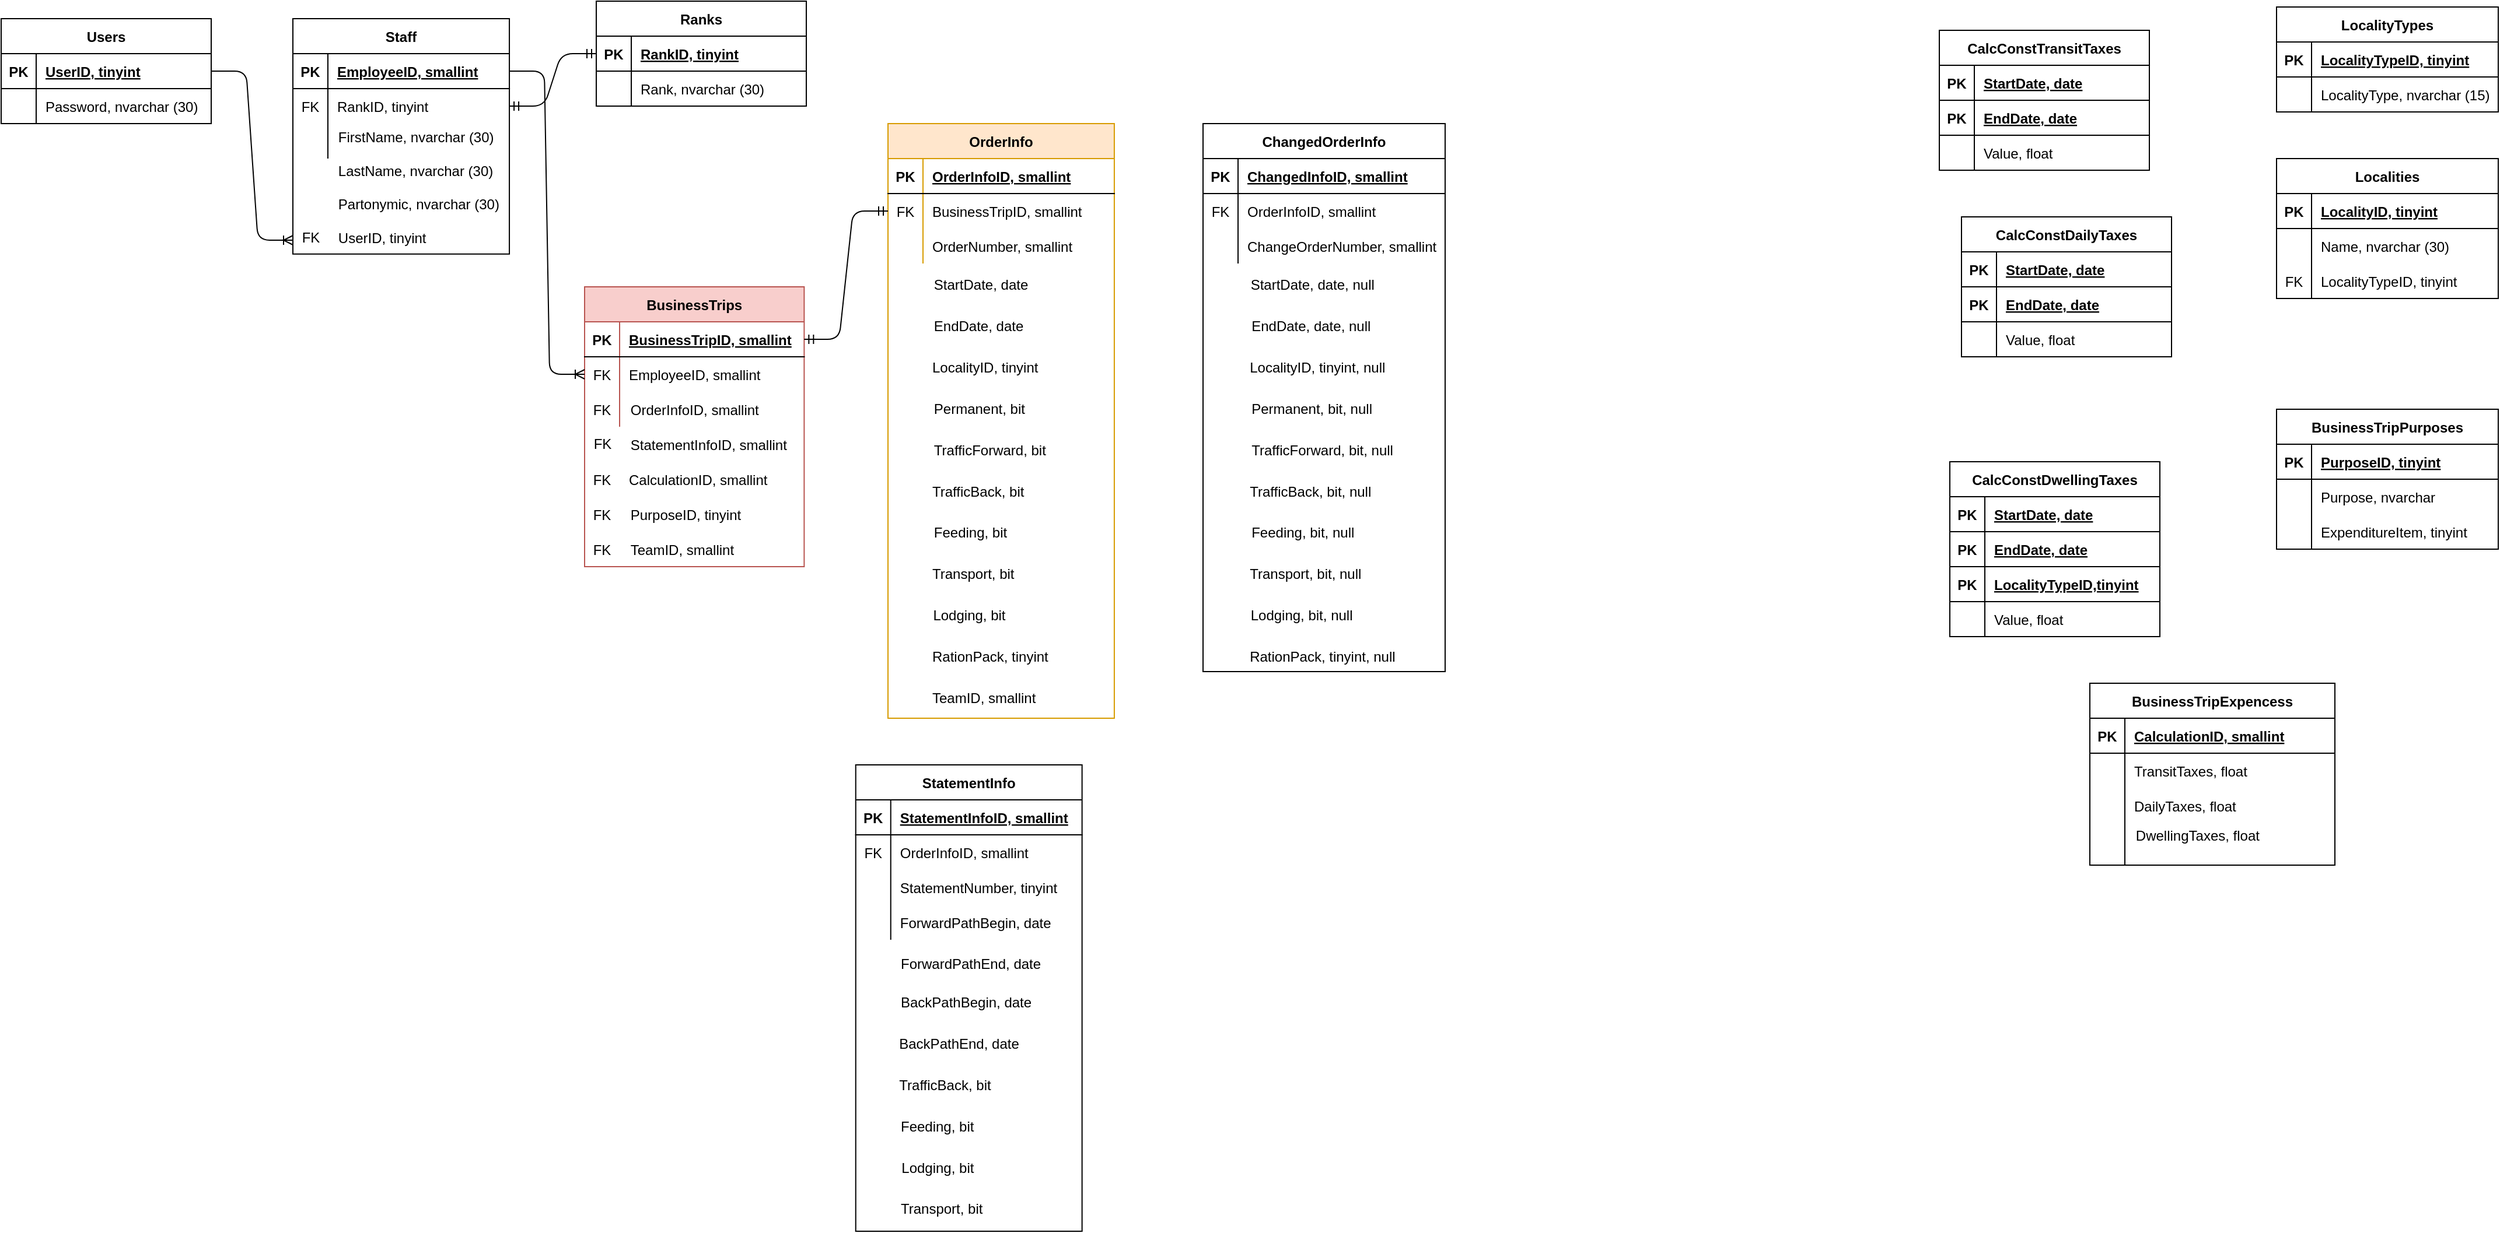 <mxfile version="13.7.5" type="github">
  <diagram name="Page-1" id="9f46799a-70d6-7492-0946-bef42562c5a5">
    <mxGraphModel dx="2215" dy="618" grid="1" gridSize="10" guides="1" tooltips="1" connect="1" arrows="1" fold="1" page="1" pageScale="1" pageWidth="1100" pageHeight="850" math="0" shadow="0">
      <root>
        <mxCell id="0" />
        <mxCell id="1" parent="0" />
        <mxCell id="2ZAYoPAfcxRGO_iiZ7II-127" value="" style="group;" parent="1" vertex="1" connectable="0">
          <mxGeometry x="-1030" y="20" width="220" height="140" as="geometry" />
        </mxCell>
        <mxCell id="2ZAYoPAfcxRGO_iiZ7II-126" value="" style="group;" parent="2ZAYoPAfcxRGO_iiZ7II-127" vertex="1" connectable="0">
          <mxGeometry width="220" height="140" as="geometry" />
        </mxCell>
        <mxCell id="2ZAYoPAfcxRGO_iiZ7II-128" value="" style="group;" parent="2ZAYoPAfcxRGO_iiZ7II-126" vertex="1" connectable="0">
          <mxGeometry width="220" height="140" as="geometry" />
        </mxCell>
        <mxCell id="2ZAYoPAfcxRGO_iiZ7II-129" value="" style="group;" parent="2ZAYoPAfcxRGO_iiZ7II-128" vertex="1" connectable="0">
          <mxGeometry width="180" height="120" as="geometry" />
        </mxCell>
        <mxCell id="c4cSPXOufPwU39h9Nsup-125" value="" style="group;" vertex="1" connectable="0" parent="2ZAYoPAfcxRGO_iiZ7II-129">
          <mxGeometry width="180" height="100" as="geometry" />
        </mxCell>
        <mxCell id="c4cSPXOufPwU39h9Nsup-127" value="" style="group;" vertex="1" connectable="0" parent="c4cSPXOufPwU39h9Nsup-125">
          <mxGeometry x="-30" y="10" width="180" height="90" as="geometry" />
        </mxCell>
        <mxCell id="c4cSPXOufPwU39h9Nsup-128" value="" style="group;" vertex="1" connectable="0" parent="c4cSPXOufPwU39h9Nsup-127">
          <mxGeometry width="180" height="90" as="geometry" />
        </mxCell>
        <mxCell id="2ZAYoPAfcxRGO_iiZ7II-109" value="Users" style="shape=table;startSize=30;container=1;collapsible=1;childLayout=tableLayout;fixedRows=1;rowLines=0;fontStyle=1;align=center;resizeLast=1;" parent="c4cSPXOufPwU39h9Nsup-128" vertex="1">
          <mxGeometry width="180" height="90" as="geometry">
            <mxRectangle width="70" height="30" as="alternateBounds" />
          </mxGeometry>
        </mxCell>
        <mxCell id="2ZAYoPAfcxRGO_iiZ7II-110" value="" style="shape=partialRectangle;collapsible=0;dropTarget=0;pointerEvents=0;fillColor=none;top=0;left=0;bottom=1;right=0;points=[[0,0.5],[1,0.5]];portConstraint=eastwest;" parent="2ZAYoPAfcxRGO_iiZ7II-109" vertex="1">
          <mxGeometry y="30" width="180" height="30" as="geometry" />
        </mxCell>
        <mxCell id="2ZAYoPAfcxRGO_iiZ7II-111" value="PK" style="shape=partialRectangle;connectable=0;fillColor=none;top=0;left=0;bottom=0;right=0;fontStyle=1;overflow=hidden;" parent="2ZAYoPAfcxRGO_iiZ7II-110" vertex="1">
          <mxGeometry width="30" height="30" as="geometry" />
        </mxCell>
        <mxCell id="2ZAYoPAfcxRGO_iiZ7II-112" value="UserID, tinyint" style="shape=partialRectangle;connectable=0;fillColor=none;top=0;left=0;bottom=0;right=0;align=left;spacingLeft=6;fontStyle=5;overflow=hidden;" parent="2ZAYoPAfcxRGO_iiZ7II-110" vertex="1">
          <mxGeometry x="30" width="150" height="30" as="geometry" />
        </mxCell>
        <mxCell id="2ZAYoPAfcxRGO_iiZ7II-113" value="" style="shape=partialRectangle;collapsible=0;dropTarget=0;pointerEvents=0;fillColor=none;top=0;left=0;bottom=0;right=0;points=[[0,0.5],[1,0.5]];portConstraint=eastwest;" parent="2ZAYoPAfcxRGO_iiZ7II-109" vertex="1">
          <mxGeometry y="60" width="180" height="30" as="geometry" />
        </mxCell>
        <mxCell id="2ZAYoPAfcxRGO_iiZ7II-114" value="" style="shape=partialRectangle;connectable=0;fillColor=none;top=0;left=0;bottom=0;right=0;editable=1;overflow=hidden;" parent="2ZAYoPAfcxRGO_iiZ7II-113" vertex="1">
          <mxGeometry width="30" height="30" as="geometry" />
        </mxCell>
        <mxCell id="2ZAYoPAfcxRGO_iiZ7II-115" value="" style="shape=partialRectangle;connectable=0;fillColor=none;top=0;left=0;bottom=0;right=0;align=left;spacingLeft=6;overflow=hidden;" parent="2ZAYoPAfcxRGO_iiZ7II-113" vertex="1">
          <mxGeometry x="30" width="150" height="30" as="geometry" />
        </mxCell>
        <mxCell id="2ZAYoPAfcxRGO_iiZ7II-125" value="Password, nvarchar (30)" style="shape=partialRectangle;connectable=0;fillColor=none;top=0;left=0;bottom=0;right=0;align=left;spacingLeft=6;overflow=hidden;" parent="c4cSPXOufPwU39h9Nsup-128" vertex="1">
          <mxGeometry x="30" y="60" width="150" height="30" as="geometry" />
        </mxCell>
        <mxCell id="2ZAYoPAfcxRGO_iiZ7II-156" value="" style="group;" parent="1" vertex="1" connectable="0">
          <mxGeometry x="-550" y="15" width="220" height="140" as="geometry" />
        </mxCell>
        <mxCell id="2ZAYoPAfcxRGO_iiZ7II-157" value="" style="group;" parent="2ZAYoPAfcxRGO_iiZ7II-156" vertex="1" connectable="0">
          <mxGeometry width="220" height="140" as="geometry" />
        </mxCell>
        <mxCell id="2ZAYoPAfcxRGO_iiZ7II-158" value="" style="group;" parent="2ZAYoPAfcxRGO_iiZ7II-157" vertex="1" connectable="0">
          <mxGeometry width="220" height="140" as="geometry" />
        </mxCell>
        <mxCell id="2ZAYoPAfcxRGO_iiZ7II-159" value="" style="group;" parent="2ZAYoPAfcxRGO_iiZ7II-158" vertex="1" connectable="0">
          <mxGeometry width="180" height="120" as="geometry" />
        </mxCell>
        <mxCell id="2ZAYoPAfcxRGO_iiZ7II-160" value="Ranks" style="shape=table;startSize=30;container=1;collapsible=1;childLayout=tableLayout;fixedRows=1;rowLines=0;fontStyle=1;align=center;resizeLast=1;" parent="2ZAYoPAfcxRGO_iiZ7II-159" vertex="1">
          <mxGeometry width="180" height="90.0" as="geometry" />
        </mxCell>
        <mxCell id="2ZAYoPAfcxRGO_iiZ7II-161" value="" style="shape=partialRectangle;collapsible=0;dropTarget=0;pointerEvents=0;fillColor=none;top=0;left=0;bottom=1;right=0;points=[[0,0.5],[1,0.5]];portConstraint=eastwest;" parent="2ZAYoPAfcxRGO_iiZ7II-160" vertex="1">
          <mxGeometry y="30" width="180" height="30" as="geometry" />
        </mxCell>
        <mxCell id="2ZAYoPAfcxRGO_iiZ7II-162" value="PK" style="shape=partialRectangle;connectable=0;fillColor=none;top=0;left=0;bottom=0;right=0;fontStyle=1;overflow=hidden;" parent="2ZAYoPAfcxRGO_iiZ7II-161" vertex="1">
          <mxGeometry width="30" height="30" as="geometry" />
        </mxCell>
        <mxCell id="2ZAYoPAfcxRGO_iiZ7II-163" value="RankID, tinyint" style="shape=partialRectangle;connectable=0;fillColor=none;top=0;left=0;bottom=0;right=0;align=left;spacingLeft=6;fontStyle=5;overflow=hidden;" parent="2ZAYoPAfcxRGO_iiZ7II-161" vertex="1">
          <mxGeometry x="30" width="150" height="30" as="geometry" />
        </mxCell>
        <mxCell id="2ZAYoPAfcxRGO_iiZ7II-164" value="" style="shape=partialRectangle;collapsible=0;dropTarget=0;pointerEvents=0;fillColor=none;top=0;left=0;bottom=0;right=0;points=[[0,0.5],[1,0.5]];portConstraint=eastwest;" parent="2ZAYoPAfcxRGO_iiZ7II-160" vertex="1">
          <mxGeometry y="60" width="180" height="30" as="geometry" />
        </mxCell>
        <mxCell id="2ZAYoPAfcxRGO_iiZ7II-165" value="" style="shape=partialRectangle;connectable=0;fillColor=none;top=0;left=0;bottom=0;right=0;editable=1;overflow=hidden;" parent="2ZAYoPAfcxRGO_iiZ7II-164" vertex="1">
          <mxGeometry width="30" height="30" as="geometry" />
        </mxCell>
        <mxCell id="2ZAYoPAfcxRGO_iiZ7II-166" value="Rank, nvarchar (30)" style="shape=partialRectangle;connectable=0;fillColor=none;top=0;left=0;bottom=0;right=0;align=left;spacingLeft=6;overflow=hidden;" parent="2ZAYoPAfcxRGO_iiZ7II-164" vertex="1">
          <mxGeometry x="30" width="150" height="30" as="geometry" />
        </mxCell>
        <mxCell id="2ZAYoPAfcxRGO_iiZ7II-201" value="" style="group;" parent="1" vertex="1" connectable="0">
          <mxGeometry x="600" y="40" width="180" height="120" as="geometry" />
        </mxCell>
        <mxCell id="2ZAYoPAfcxRGO_iiZ7II-186" value="CalcConstTransitTaxes" style="shape=table;startSize=30;container=1;collapsible=1;childLayout=tableLayout;fixedRows=1;rowLines=0;fontStyle=1;align=center;resizeLast=1;" parent="2ZAYoPAfcxRGO_iiZ7II-201" vertex="1">
          <mxGeometry x="1" width="180" height="120" as="geometry" />
        </mxCell>
        <mxCell id="2ZAYoPAfcxRGO_iiZ7II-187" value="" style="shape=partialRectangle;collapsible=0;dropTarget=0;pointerEvents=0;fillColor=none;top=0;left=0;bottom=1;right=0;points=[[0,0.5],[1,0.5]];portConstraint=eastwest;" parent="2ZAYoPAfcxRGO_iiZ7II-186" vertex="1">
          <mxGeometry y="30" width="180" height="30" as="geometry" />
        </mxCell>
        <mxCell id="2ZAYoPAfcxRGO_iiZ7II-188" value="PK" style="shape=partialRectangle;connectable=0;fillColor=none;top=0;left=0;bottom=0;right=0;fontStyle=1;overflow=hidden;" parent="2ZAYoPAfcxRGO_iiZ7II-187" vertex="1">
          <mxGeometry width="30" height="30" as="geometry" />
        </mxCell>
        <mxCell id="2ZAYoPAfcxRGO_iiZ7II-189" value="StartDate, date" style="shape=partialRectangle;connectable=0;fillColor=none;top=0;left=0;bottom=0;right=0;align=left;spacingLeft=6;fontStyle=5;overflow=hidden;" parent="2ZAYoPAfcxRGO_iiZ7II-187" vertex="1">
          <mxGeometry x="30" width="150" height="30" as="geometry" />
        </mxCell>
        <mxCell id="2ZAYoPAfcxRGO_iiZ7II-196" style="shape=partialRectangle;collapsible=0;dropTarget=0;pointerEvents=0;fillColor=none;top=0;left=0;bottom=1;right=0;points=[[0,0.5],[1,0.5]];portConstraint=eastwest;" parent="2ZAYoPAfcxRGO_iiZ7II-186" vertex="1">
          <mxGeometry y="60" width="180" height="30" as="geometry" />
        </mxCell>
        <mxCell id="2ZAYoPAfcxRGO_iiZ7II-197" value="PK" style="shape=partialRectangle;connectable=0;fillColor=none;top=0;left=0;bottom=0;right=0;fontStyle=1;overflow=hidden;" parent="2ZAYoPAfcxRGO_iiZ7II-196" vertex="1">
          <mxGeometry width="30" height="30" as="geometry" />
        </mxCell>
        <mxCell id="2ZAYoPAfcxRGO_iiZ7II-198" value="EndDate, date" style="shape=partialRectangle;connectable=0;fillColor=none;top=0;left=0;bottom=0;right=0;align=left;spacingLeft=6;fontStyle=5;overflow=hidden;" parent="2ZAYoPAfcxRGO_iiZ7II-196" vertex="1">
          <mxGeometry x="30" width="150" height="30" as="geometry" />
        </mxCell>
        <mxCell id="2ZAYoPAfcxRGO_iiZ7II-190" value="" style="shape=partialRectangle;collapsible=0;dropTarget=0;pointerEvents=0;fillColor=none;top=0;left=0;bottom=0;right=0;points=[[0,0.5],[1,0.5]];portConstraint=eastwest;" parent="2ZAYoPAfcxRGO_iiZ7II-186" vertex="1">
          <mxGeometry y="90" width="180" height="30" as="geometry" />
        </mxCell>
        <mxCell id="2ZAYoPAfcxRGO_iiZ7II-191" value="" style="shape=partialRectangle;connectable=0;fillColor=none;top=0;left=0;bottom=0;right=0;editable=1;overflow=hidden;" parent="2ZAYoPAfcxRGO_iiZ7II-190" vertex="1">
          <mxGeometry width="30" height="30" as="geometry" />
        </mxCell>
        <mxCell id="2ZAYoPAfcxRGO_iiZ7II-192" value="Value, float" style="shape=partialRectangle;connectable=0;fillColor=none;top=0;left=0;bottom=0;right=0;align=left;spacingLeft=6;overflow=hidden;" parent="2ZAYoPAfcxRGO_iiZ7II-190" vertex="1">
          <mxGeometry x="30" width="150" height="30" as="geometry" />
        </mxCell>
        <mxCell id="2ZAYoPAfcxRGO_iiZ7II-231" value="LocalityTypes" style="shape=table;startSize=30;container=1;collapsible=1;childLayout=tableLayout;fixedRows=1;rowLines=0;fontStyle=1;align=center;resizeLast=1;" parent="1" vertex="1">
          <mxGeometry x="890" y="20" width="190" height="90" as="geometry" />
        </mxCell>
        <mxCell id="2ZAYoPAfcxRGO_iiZ7II-232" value="" style="shape=partialRectangle;collapsible=0;dropTarget=0;pointerEvents=0;fillColor=none;top=0;left=0;bottom=1;right=0;points=[[0,0.5],[1,0.5]];portConstraint=eastwest;" parent="2ZAYoPAfcxRGO_iiZ7II-231" vertex="1">
          <mxGeometry y="30" width="190" height="30" as="geometry" />
        </mxCell>
        <mxCell id="2ZAYoPAfcxRGO_iiZ7II-233" value="PK" style="shape=partialRectangle;connectable=0;fillColor=none;top=0;left=0;bottom=0;right=0;fontStyle=1;overflow=hidden;" parent="2ZAYoPAfcxRGO_iiZ7II-232" vertex="1">
          <mxGeometry width="30" height="30" as="geometry" />
        </mxCell>
        <mxCell id="2ZAYoPAfcxRGO_iiZ7II-234" value="LocalityTypeID, tinyint" style="shape=partialRectangle;connectable=0;fillColor=none;top=0;left=0;bottom=0;right=0;align=left;spacingLeft=6;fontStyle=5;overflow=hidden;" parent="2ZAYoPAfcxRGO_iiZ7II-232" vertex="1">
          <mxGeometry x="30" width="160" height="30" as="geometry" />
        </mxCell>
        <mxCell id="2ZAYoPAfcxRGO_iiZ7II-238" value="" style="shape=partialRectangle;collapsible=0;dropTarget=0;pointerEvents=0;fillColor=none;top=0;left=0;bottom=0;right=0;points=[[0,0.5],[1,0.5]];portConstraint=eastwest;" parent="2ZAYoPAfcxRGO_iiZ7II-231" vertex="1">
          <mxGeometry y="60" width="190" height="30" as="geometry" />
        </mxCell>
        <mxCell id="2ZAYoPAfcxRGO_iiZ7II-239" value="" style="shape=partialRectangle;connectable=0;fillColor=none;top=0;left=0;bottom=0;right=0;editable=1;overflow=hidden;" parent="2ZAYoPAfcxRGO_iiZ7II-238" vertex="1">
          <mxGeometry width="30" height="30" as="geometry" />
        </mxCell>
        <mxCell id="2ZAYoPAfcxRGO_iiZ7II-240" value="LocalityType, nvarchar (15)" style="shape=partialRectangle;connectable=0;fillColor=none;top=0;left=0;bottom=0;right=0;align=left;spacingLeft=6;overflow=hidden;" parent="2ZAYoPAfcxRGO_iiZ7II-238" vertex="1">
          <mxGeometry x="30" width="160" height="30" as="geometry" />
        </mxCell>
        <mxCell id="2ZAYoPAfcxRGO_iiZ7II-241" value="Localities" style="shape=table;startSize=30;container=1;collapsible=1;childLayout=tableLayout;fixedRows=1;rowLines=0;fontStyle=1;align=center;resizeLast=1;" parent="1" vertex="1">
          <mxGeometry x="890" y="150" width="190" height="120" as="geometry" />
        </mxCell>
        <mxCell id="2ZAYoPAfcxRGO_iiZ7II-242" value="" style="shape=partialRectangle;collapsible=0;dropTarget=0;pointerEvents=0;fillColor=none;top=0;left=0;bottom=1;right=0;points=[[0,0.5],[1,0.5]];portConstraint=eastwest;" parent="2ZAYoPAfcxRGO_iiZ7II-241" vertex="1">
          <mxGeometry y="30" width="190" height="30" as="geometry" />
        </mxCell>
        <mxCell id="2ZAYoPAfcxRGO_iiZ7II-243" value="PK" style="shape=partialRectangle;connectable=0;fillColor=none;top=0;left=0;bottom=0;right=0;fontStyle=1;overflow=hidden;" parent="2ZAYoPAfcxRGO_iiZ7II-242" vertex="1">
          <mxGeometry width="30" height="30" as="geometry" />
        </mxCell>
        <mxCell id="2ZAYoPAfcxRGO_iiZ7II-244" value="LocalityID, tinyint" style="shape=partialRectangle;connectable=0;fillColor=none;top=0;left=0;bottom=0;right=0;align=left;spacingLeft=6;fontStyle=5;overflow=hidden;" parent="2ZAYoPAfcxRGO_iiZ7II-242" vertex="1">
          <mxGeometry x="30" width="160" height="30" as="geometry" />
        </mxCell>
        <mxCell id="2ZAYoPAfcxRGO_iiZ7II-245" value="" style="shape=partialRectangle;collapsible=0;dropTarget=0;pointerEvents=0;fillColor=none;top=0;left=0;bottom=0;right=0;points=[[0,0.5],[1,0.5]];portConstraint=eastwest;" parent="2ZAYoPAfcxRGO_iiZ7II-241" vertex="1">
          <mxGeometry y="60" width="190" height="30" as="geometry" />
        </mxCell>
        <mxCell id="2ZAYoPAfcxRGO_iiZ7II-246" value="" style="shape=partialRectangle;connectable=0;fillColor=none;top=0;left=0;bottom=0;right=0;editable=1;overflow=hidden;" parent="2ZAYoPAfcxRGO_iiZ7II-245" vertex="1">
          <mxGeometry width="30" height="30" as="geometry" />
        </mxCell>
        <mxCell id="2ZAYoPAfcxRGO_iiZ7II-247" value="Name, nvarchar (30)" style="shape=partialRectangle;connectable=0;fillColor=none;top=0;left=0;bottom=0;right=0;align=left;spacingLeft=6;overflow=hidden;" parent="2ZAYoPAfcxRGO_iiZ7II-245" vertex="1">
          <mxGeometry x="30" width="160" height="30" as="geometry" />
        </mxCell>
        <mxCell id="2ZAYoPAfcxRGO_iiZ7II-248" style="shape=partialRectangle;collapsible=0;dropTarget=0;pointerEvents=0;fillColor=none;top=0;left=0;bottom=0;right=0;points=[[0,0.5],[1,0.5]];portConstraint=eastwest;" parent="2ZAYoPAfcxRGO_iiZ7II-241" vertex="1">
          <mxGeometry y="90" width="190" height="30" as="geometry" />
        </mxCell>
        <mxCell id="2ZAYoPAfcxRGO_iiZ7II-249" value="FK" style="shape=partialRectangle;connectable=0;fillColor=none;top=0;left=0;bottom=0;right=0;editable=1;overflow=hidden;" parent="2ZAYoPAfcxRGO_iiZ7II-248" vertex="1">
          <mxGeometry width="30" height="30" as="geometry" />
        </mxCell>
        <mxCell id="2ZAYoPAfcxRGO_iiZ7II-250" value="LocalityTypeID, tinyint" style="shape=partialRectangle;connectable=0;fillColor=none;top=0;left=0;bottom=0;right=0;align=left;spacingLeft=6;overflow=hidden;" parent="2ZAYoPAfcxRGO_iiZ7II-248" vertex="1">
          <mxGeometry x="30" width="160" height="30" as="geometry" />
        </mxCell>
        <mxCell id="2ZAYoPAfcxRGO_iiZ7II-312" value="" style="group;" parent="1" vertex="1" connectable="0">
          <mxGeometry x="-560" y="260" width="191.36" height="240" as="geometry" />
        </mxCell>
        <mxCell id="2ZAYoPAfcxRGO_iiZ7II-277" value="StatementInfoID, smallint" style="shape=partialRectangle;connectable=0;fillColor=none;top=0;left=0;bottom=0;right=0;align=left;spacingLeft=6;overflow=hidden;" parent="2ZAYoPAfcxRGO_iiZ7II-312" vertex="1">
          <mxGeometry x="31.364" y="120" width="156.818" height="30" as="geometry" />
        </mxCell>
        <mxCell id="2ZAYoPAfcxRGO_iiZ7II-278" value="TeamID, smallint" style="shape=partialRectangle;connectable=0;fillColor=none;top=0;left=0;bottom=0;right=0;align=left;spacingLeft=6;overflow=hidden;" parent="2ZAYoPAfcxRGO_iiZ7II-312" vertex="1">
          <mxGeometry x="31.364" y="210" width="156.818" height="30" as="geometry" />
        </mxCell>
        <mxCell id="2ZAYoPAfcxRGO_iiZ7II-281" value="BusinessTrips" style="shape=table;startSize=30;container=1;collapsible=1;childLayout=tableLayout;fixedRows=1;rowLines=0;fontStyle=1;align=center;resizeLast=1;fillColor=#f8cecc;strokeColor=#b85450;" parent="2ZAYoPAfcxRGO_iiZ7II-312" vertex="1">
          <mxGeometry width="188.18" height="240" as="geometry" />
        </mxCell>
        <mxCell id="2ZAYoPAfcxRGO_iiZ7II-282" value="" style="shape=partialRectangle;collapsible=0;dropTarget=0;pointerEvents=0;fillColor=none;top=0;left=0;bottom=1;right=0;points=[[0,0.5],[1,0.5]];portConstraint=eastwest;" parent="2ZAYoPAfcxRGO_iiZ7II-281" vertex="1">
          <mxGeometry y="30" width="188.18" height="30" as="geometry" />
        </mxCell>
        <mxCell id="2ZAYoPAfcxRGO_iiZ7II-283" value="PK" style="shape=partialRectangle;connectable=0;fillColor=none;top=0;left=0;bottom=0;right=0;fontStyle=1;overflow=hidden;" parent="2ZAYoPAfcxRGO_iiZ7II-282" vertex="1">
          <mxGeometry width="30.0" height="30" as="geometry" />
        </mxCell>
        <mxCell id="2ZAYoPAfcxRGO_iiZ7II-284" value="BusinessTripID, smallint" style="shape=partialRectangle;connectable=0;fillColor=none;top=0;left=0;bottom=0;right=0;align=left;spacingLeft=6;fontStyle=5;overflow=hidden;" parent="2ZAYoPAfcxRGO_iiZ7II-282" vertex="1">
          <mxGeometry x="30.0" width="158.18" height="30" as="geometry" />
        </mxCell>
        <mxCell id="2ZAYoPAfcxRGO_iiZ7II-285" value="" style="shape=partialRectangle;collapsible=0;dropTarget=0;pointerEvents=0;fillColor=none;top=0;left=0;bottom=0;right=0;points=[[0,0.5],[1,0.5]];portConstraint=eastwest;" parent="2ZAYoPAfcxRGO_iiZ7II-281" vertex="1">
          <mxGeometry y="60" width="188.18" height="30" as="geometry" />
        </mxCell>
        <mxCell id="2ZAYoPAfcxRGO_iiZ7II-286" value="FK" style="shape=partialRectangle;connectable=0;fillColor=none;top=0;left=0;bottom=0;right=0;editable=1;overflow=hidden;" parent="2ZAYoPAfcxRGO_iiZ7II-285" vertex="1">
          <mxGeometry width="30.0" height="30" as="geometry" />
        </mxCell>
        <mxCell id="2ZAYoPAfcxRGO_iiZ7II-287" value="EmployeeID, smallint" style="shape=partialRectangle;connectable=0;fillColor=none;top=0;left=0;bottom=0;right=0;align=left;spacingLeft=6;overflow=hidden;" parent="2ZAYoPAfcxRGO_iiZ7II-285" vertex="1">
          <mxGeometry x="30.0" width="158.18" height="30" as="geometry" />
        </mxCell>
        <mxCell id="2ZAYoPAfcxRGO_iiZ7II-288" value="" style="shape=partialRectangle;collapsible=0;dropTarget=0;pointerEvents=0;fillColor=none;top=0;left=0;bottom=0;right=0;points=[[0,0.5],[1,0.5]];portConstraint=eastwest;" parent="2ZAYoPAfcxRGO_iiZ7II-281" vertex="1">
          <mxGeometry y="90" width="188.18" height="30" as="geometry" />
        </mxCell>
        <mxCell id="2ZAYoPAfcxRGO_iiZ7II-289" value="FK" style="shape=partialRectangle;connectable=0;fillColor=none;top=0;left=0;bottom=0;right=0;editable=1;overflow=hidden;" parent="2ZAYoPAfcxRGO_iiZ7II-288" vertex="1">
          <mxGeometry width="30.0" height="30" as="geometry" />
        </mxCell>
        <mxCell id="2ZAYoPAfcxRGO_iiZ7II-290" value="" style="shape=partialRectangle;connectable=0;fillColor=none;top=0;left=0;bottom=0;right=0;align=left;spacingLeft=6;overflow=hidden;" parent="2ZAYoPAfcxRGO_iiZ7II-288" vertex="1">
          <mxGeometry x="30.0" width="158.18" height="30" as="geometry" />
        </mxCell>
        <mxCell id="2ZAYoPAfcxRGO_iiZ7II-291" value="OrderInfoID, smallint" style="shape=partialRectangle;connectable=0;fillColor=none;top=0;left=0;bottom=0;right=0;align=left;spacingLeft=6;overflow=hidden;" parent="2ZAYoPAfcxRGO_iiZ7II-312" vertex="1">
          <mxGeometry x="31.364" y="90" width="156.818" height="30" as="geometry" />
        </mxCell>
        <mxCell id="2ZAYoPAfcxRGO_iiZ7II-292" value="CalculationID, smallint" style="shape=partialRectangle;connectable=0;fillColor=none;top=0;left=0;bottom=0;right=0;align=left;spacingLeft=6;overflow=hidden;" parent="2ZAYoPAfcxRGO_iiZ7II-312" vertex="1">
          <mxGeometry x="30" y="150" width="160" height="30" as="geometry" />
        </mxCell>
        <mxCell id="2ZAYoPAfcxRGO_iiZ7II-304" value="PurposeID, tinyint" style="shape=partialRectangle;connectable=0;fillColor=none;top=0;left=0;bottom=0;right=0;align=left;spacingLeft=6;overflow=hidden;" parent="2ZAYoPAfcxRGO_iiZ7II-312" vertex="1">
          <mxGeometry x="31.36" y="180" width="160" height="30" as="geometry" />
        </mxCell>
        <mxCell id="2ZAYoPAfcxRGO_iiZ7II-305" value="FK" style="text;html=1;align=center;verticalAlign=middle;resizable=0;points=[];autosize=1;" parent="2ZAYoPAfcxRGO_iiZ7II-312" vertex="1">
          <mxGeometry y="125" width="30" height="20" as="geometry" />
        </mxCell>
        <mxCell id="2ZAYoPAfcxRGO_iiZ7II-308" value="FK" style="shape=partialRectangle;connectable=0;fillColor=none;top=0;left=0;bottom=0;right=0;editable=1;overflow=hidden;" parent="2ZAYoPAfcxRGO_iiZ7II-312" vertex="1">
          <mxGeometry y="150" width="30" height="30" as="geometry" />
        </mxCell>
        <mxCell id="2ZAYoPAfcxRGO_iiZ7II-309" value="FK" style="shape=partialRectangle;connectable=0;fillColor=none;top=0;left=0;bottom=0;right=0;editable=1;overflow=hidden;" parent="2ZAYoPAfcxRGO_iiZ7II-312" vertex="1">
          <mxGeometry y="180" width="30" height="30" as="geometry" />
        </mxCell>
        <mxCell id="2ZAYoPAfcxRGO_iiZ7II-311" value="FK" style="shape=partialRectangle;connectable=0;fillColor=none;top=0;left=0;bottom=0;right=0;editable=1;overflow=hidden;" parent="2ZAYoPAfcxRGO_iiZ7II-312" vertex="1">
          <mxGeometry y="210" width="30" height="30" as="geometry" />
        </mxCell>
        <mxCell id="2ZAYoPAfcxRGO_iiZ7II-135" value="" style="group;" parent="1" vertex="1" connectable="0">
          <mxGeometry x="-810" y="30" width="185.53" height="250" as="geometry" />
        </mxCell>
        <mxCell id="2ZAYoPAfcxRGO_iiZ7II-149" value="LastName, nvarchar (30)" style="shape=partialRectangle;connectable=0;fillColor=none;top=0;left=0;bottom=0;right=0;align=left;spacingLeft=6;overflow=hidden;" parent="2ZAYoPAfcxRGO_iiZ7II-135" vertex="1">
          <mxGeometry x="30.922" y="115.385" width="154.608" height="28.846" as="geometry" />
        </mxCell>
        <mxCell id="2ZAYoPAfcxRGO_iiZ7II-154" value="UserID, tinyint" style="shape=partialRectangle;connectable=0;fillColor=none;top=0;left=0;bottom=0;right=0;align=left;spacingLeft=6;overflow=hidden;" parent="2ZAYoPAfcxRGO_iiZ7II-135" vertex="1">
          <mxGeometry x="30.922" y="173.077" width="154.608" height="28.846" as="geometry" />
        </mxCell>
        <mxCell id="2ZAYoPAfcxRGO_iiZ7II-155" value="FK" style="text;html=1;align=center;verticalAlign=middle;resizable=0;points=[];autosize=1;" parent="2ZAYoPAfcxRGO_iiZ7II-135" vertex="1">
          <mxGeometry y="177.885" width="30" height="20" as="geometry" />
        </mxCell>
        <mxCell id="2ZAYoPAfcxRGO_iiZ7II-272" value="" style="group;" parent="2ZAYoPAfcxRGO_iiZ7II-135" vertex="1" connectable="0">
          <mxGeometry width="185.53" height="201.923" as="geometry" />
        </mxCell>
        <mxCell id="2ZAYoPAfcxRGO_iiZ7II-136" value="Staff" style="shape=table;startSize=30;container=1;collapsible=1;childLayout=tableLayout;fixedRows=1;rowLines=0;fontStyle=1;align=center;resizeLast=1;" parent="2ZAYoPAfcxRGO_iiZ7II-272" vertex="1">
          <mxGeometry width="185.53" height="201.923" as="geometry" />
        </mxCell>
        <mxCell id="2ZAYoPAfcxRGO_iiZ7II-137" value="" style="shape=partialRectangle;collapsible=0;dropTarget=0;pointerEvents=0;fillColor=none;top=0;left=0;bottom=1;right=0;points=[[0,0.5],[1,0.5]];portConstraint=eastwest;" parent="2ZAYoPAfcxRGO_iiZ7II-136" vertex="1">
          <mxGeometry y="30" width="185.53" height="30" as="geometry" />
        </mxCell>
        <mxCell id="2ZAYoPAfcxRGO_iiZ7II-138" value="PK" style="shape=partialRectangle;connectable=0;fillColor=none;top=0;left=0;bottom=0;right=0;fontStyle=1;overflow=hidden;" parent="2ZAYoPAfcxRGO_iiZ7II-137" vertex="1">
          <mxGeometry width="30" height="30" as="geometry" />
        </mxCell>
        <mxCell id="2ZAYoPAfcxRGO_iiZ7II-139" value="EmployeeID, smallint" style="shape=partialRectangle;connectable=0;fillColor=none;top=0;left=0;bottom=0;right=0;align=left;spacingLeft=6;fontStyle=5;overflow=hidden;" parent="2ZAYoPAfcxRGO_iiZ7II-137" vertex="1">
          <mxGeometry x="30" width="155.53" height="30" as="geometry" />
        </mxCell>
        <mxCell id="2ZAYoPAfcxRGO_iiZ7II-140" value="" style="shape=partialRectangle;collapsible=0;dropTarget=0;pointerEvents=0;fillColor=none;top=0;left=0;bottom=0;right=0;points=[[0,0.5],[1,0.5]];portConstraint=eastwest;" parent="2ZAYoPAfcxRGO_iiZ7II-136" vertex="1">
          <mxGeometry y="60" width="185.53" height="30" as="geometry" />
        </mxCell>
        <mxCell id="2ZAYoPAfcxRGO_iiZ7II-141" value="FK" style="shape=partialRectangle;connectable=0;fillColor=none;top=0;left=0;bottom=0;right=0;editable=1;overflow=hidden;" parent="2ZAYoPAfcxRGO_iiZ7II-140" vertex="1">
          <mxGeometry width="30" height="30" as="geometry" />
        </mxCell>
        <mxCell id="2ZAYoPAfcxRGO_iiZ7II-142" value="RankID, tinyint" style="shape=partialRectangle;connectable=0;fillColor=none;top=0;left=0;bottom=0;right=0;align=left;spacingLeft=6;overflow=hidden;" parent="2ZAYoPAfcxRGO_iiZ7II-140" vertex="1">
          <mxGeometry x="30" width="155.53" height="30" as="geometry" />
        </mxCell>
        <mxCell id="2ZAYoPAfcxRGO_iiZ7II-143" value="" style="shape=partialRectangle;collapsible=0;dropTarget=0;pointerEvents=0;fillColor=none;top=0;left=0;bottom=0;right=0;points=[[0,0.5],[1,0.5]];portConstraint=eastwest;" parent="2ZAYoPAfcxRGO_iiZ7II-136" vertex="1">
          <mxGeometry y="90" width="185.53" height="30" as="geometry" />
        </mxCell>
        <mxCell id="2ZAYoPAfcxRGO_iiZ7II-144" value="" style="shape=partialRectangle;connectable=0;fillColor=none;top=0;left=0;bottom=0;right=0;editable=1;overflow=hidden;" parent="2ZAYoPAfcxRGO_iiZ7II-143" vertex="1">
          <mxGeometry width="30" height="30" as="geometry" />
        </mxCell>
        <mxCell id="2ZAYoPAfcxRGO_iiZ7II-145" value="" style="shape=partialRectangle;connectable=0;fillColor=none;top=0;left=0;bottom=0;right=0;align=left;spacingLeft=6;overflow=hidden;" parent="2ZAYoPAfcxRGO_iiZ7II-143" vertex="1">
          <mxGeometry x="30" width="155.53" height="30" as="geometry" />
        </mxCell>
        <mxCell id="2ZAYoPAfcxRGO_iiZ7II-146" value="FirstName, nvarchar (30)" style="shape=partialRectangle;connectable=0;fillColor=none;top=0;left=0;bottom=0;right=0;align=left;spacingLeft=6;overflow=hidden;" parent="2ZAYoPAfcxRGO_iiZ7II-272" vertex="1">
          <mxGeometry x="30.922" y="86.538" width="154.608" height="28.846" as="geometry" />
        </mxCell>
        <mxCell id="2ZAYoPAfcxRGO_iiZ7II-150" value="Partonymic, nvarchar (30)" style="shape=partialRectangle;connectable=0;fillColor=none;top=0;left=0;bottom=0;right=0;align=left;spacingLeft=6;overflow=hidden;" parent="2ZAYoPAfcxRGO_iiZ7II-272" vertex="1">
          <mxGeometry x="30.922" y="144.231" width="154.608" height="28.846" as="geometry" />
        </mxCell>
        <mxCell id="2ZAYoPAfcxRGO_iiZ7II-330" value="" style="shape=partialRectangle;connectable=0;fillColor=none;top=0;left=0;bottom=0;right=0;editable=1;overflow=hidden;" parent="1" vertex="1">
          <mxGeometry x="332.764" y="503.934" width="30.921" height="35.41" as="geometry" />
        </mxCell>
        <mxCell id="2ZAYoPAfcxRGO_iiZ7II-331" value="" style="shape=partialRectangle;connectable=0;fillColor=none;top=0;left=0;bottom=0;right=0;editable=1;overflow=hidden;" parent="1" vertex="1">
          <mxGeometry x="332.764" y="539.344" width="30.921" height="35.41" as="geometry" />
        </mxCell>
        <mxCell id="c4cSPXOufPwU39h9Nsup-55" value="" style="group;" vertex="1" connectable="0" parent="1">
          <mxGeometry x="-340" y="80" width="196.32" height="520" as="geometry" />
        </mxCell>
        <mxCell id="c4cSPXOufPwU39h9Nsup-3" value="" style="group;" vertex="1" connectable="0" parent="c4cSPXOufPwU39h9Nsup-55">
          <mxGeometry width="196.32" height="520" as="geometry" />
        </mxCell>
        <mxCell id="c4cSPXOufPwU39h9Nsup-1" value="" style="group;" vertex="1" connectable="0" parent="c4cSPXOufPwU39h9Nsup-3">
          <mxGeometry width="196.32" height="520" as="geometry" />
        </mxCell>
        <mxCell id="c4cSPXOufPwU39h9Nsup-131" value="" style="group;" vertex="1" connectable="0" parent="c4cSPXOufPwU39h9Nsup-1">
          <mxGeometry x="40" y="40" width="196.32" height="510" as="geometry" />
        </mxCell>
        <mxCell id="c4cSPXOufPwU39h9Nsup-133" value="" style="group;" vertex="1" connectable="0" parent="c4cSPXOufPwU39h9Nsup-131">
          <mxGeometry width="196.32" height="510" as="geometry" />
        </mxCell>
        <mxCell id="2ZAYoPAfcxRGO_iiZ7II-316" value="OrderInfo" style="shape=table;startSize=30;container=1;collapsible=1;childLayout=tableLayout;fixedRows=1;rowLines=0;fontStyle=1;align=center;resizeLast=1;fillColor=#ffe6cc;strokeColor=#d79b00;" parent="c4cSPXOufPwU39h9Nsup-133" vertex="1">
          <mxGeometry width="193.96" height="510" as="geometry" />
        </mxCell>
        <mxCell id="2ZAYoPAfcxRGO_iiZ7II-317" value="" style="shape=partialRectangle;collapsible=0;dropTarget=0;pointerEvents=0;fillColor=none;top=0;left=0;bottom=1;right=0;points=[[0,0.5],[1,0.5]];portConstraint=eastwest;" parent="2ZAYoPAfcxRGO_iiZ7II-316" vertex="1">
          <mxGeometry y="30" width="193.96" height="30" as="geometry" />
        </mxCell>
        <mxCell id="2ZAYoPAfcxRGO_iiZ7II-318" value="PK" style="shape=partialRectangle;connectable=0;fillColor=none;top=0;left=0;bottom=0;right=0;fontStyle=1;overflow=hidden;" parent="2ZAYoPAfcxRGO_iiZ7II-317" vertex="1">
          <mxGeometry width="30" height="30" as="geometry" />
        </mxCell>
        <mxCell id="2ZAYoPAfcxRGO_iiZ7II-319" value="OrderInfoID, smallint" style="shape=partialRectangle;connectable=0;fillColor=none;top=0;left=0;bottom=0;right=0;align=left;spacingLeft=6;fontStyle=5;overflow=hidden;" parent="2ZAYoPAfcxRGO_iiZ7II-317" vertex="1">
          <mxGeometry x="30" width="163.96" height="30" as="geometry" />
        </mxCell>
        <mxCell id="2ZAYoPAfcxRGO_iiZ7II-320" value="" style="shape=partialRectangle;collapsible=0;dropTarget=0;pointerEvents=0;fillColor=none;top=0;left=0;bottom=0;right=0;points=[[0,0.5],[1,0.5]];portConstraint=eastwest;" parent="2ZAYoPAfcxRGO_iiZ7II-316" vertex="1">
          <mxGeometry y="60" width="193.96" height="30" as="geometry" />
        </mxCell>
        <mxCell id="2ZAYoPAfcxRGO_iiZ7II-321" value="FK" style="shape=partialRectangle;connectable=0;fillColor=none;top=0;left=0;bottom=0;right=0;editable=1;overflow=hidden;" parent="2ZAYoPAfcxRGO_iiZ7II-320" vertex="1">
          <mxGeometry width="30" height="30" as="geometry" />
        </mxCell>
        <mxCell id="2ZAYoPAfcxRGO_iiZ7II-322" value="BusinessTripID, smallint" style="shape=partialRectangle;connectable=0;fillColor=none;top=0;left=0;bottom=0;right=0;align=left;spacingLeft=6;overflow=hidden;" parent="2ZAYoPAfcxRGO_iiZ7II-320" vertex="1">
          <mxGeometry x="30" width="163.96" height="30" as="geometry" />
        </mxCell>
        <mxCell id="2ZAYoPAfcxRGO_iiZ7II-323" value="" style="shape=partialRectangle;collapsible=0;dropTarget=0;pointerEvents=0;fillColor=none;top=0;left=0;bottom=0;right=0;points=[[0,0.5],[1,0.5]];portConstraint=eastwest;" parent="2ZAYoPAfcxRGO_iiZ7II-316" vertex="1">
          <mxGeometry y="90" width="193.96" height="30" as="geometry" />
        </mxCell>
        <mxCell id="2ZAYoPAfcxRGO_iiZ7II-324" value="&#xa;&#xa;&lt;span style=&quot;color: rgb(0, 0, 0); font-family: helvetica; font-size: 12px; font-style: normal; font-weight: 400; letter-spacing: normal; text-align: left; text-indent: 0px; text-transform: none; word-spacing: 0px; background-color: rgb(248, 249, 250); display: inline; float: none;&quot;&gt;BusinessTripID, smallint&lt;/span&gt;&#xa;&#xa;" style="shape=partialRectangle;connectable=0;fillColor=none;top=0;left=0;bottom=0;right=0;editable=1;overflow=hidden;" parent="2ZAYoPAfcxRGO_iiZ7II-323" vertex="1">
          <mxGeometry width="30" height="30" as="geometry" />
        </mxCell>
        <mxCell id="2ZAYoPAfcxRGO_iiZ7II-325" value="OrderNumber, smallint" style="shape=partialRectangle;connectable=0;fillColor=none;top=0;left=0;bottom=0;right=0;align=left;spacingLeft=6;overflow=hidden;" parent="2ZAYoPAfcxRGO_iiZ7II-323" vertex="1">
          <mxGeometry x="30" width="163.96" height="30" as="geometry" />
        </mxCell>
        <mxCell id="c4cSPXOufPwU39h9Nsup-2" value="" style="group;" vertex="1" connectable="0" parent="c4cSPXOufPwU39h9Nsup-133">
          <mxGeometry x="30.0" y="120.005" width="166.32" height="389.512" as="geometry" />
        </mxCell>
        <mxCell id="2ZAYoPAfcxRGO_iiZ7II-343" value="" style="group;" parent="c4cSPXOufPwU39h9Nsup-2" vertex="1" connectable="0">
          <mxGeometry x="0.004" width="166.315" height="318.689" as="geometry" />
        </mxCell>
        <mxCell id="2ZAYoPAfcxRGO_iiZ7II-327" value="LocalityID, tinyint" style="shape=partialRectangle;connectable=0;fillColor=none;top=0;left=0;bottom=0;right=0;align=left;spacingLeft=6;overflow=hidden;" parent="2ZAYoPAfcxRGO_iiZ7II-343" vertex="1">
          <mxGeometry y="70.82" width="164.913" height="35.41" as="geometry" />
        </mxCell>
        <mxCell id="2ZAYoPAfcxRGO_iiZ7II-314" value="EndDate, date" style="shape=partialRectangle;connectable=0;fillColor=none;top=0;left=0;bottom=0;right=0;align=left;spacingLeft=6;overflow=hidden;" parent="2ZAYoPAfcxRGO_iiZ7II-343" vertex="1">
          <mxGeometry x="1.406" y="35.41" width="161.634" height="35.41" as="geometry" />
        </mxCell>
        <mxCell id="2ZAYoPAfcxRGO_iiZ7II-326" value="StartDate, date" style="shape=partialRectangle;connectable=0;fillColor=none;top=0;left=0;bottom=0;right=0;align=left;spacingLeft=6;overflow=hidden;" parent="2ZAYoPAfcxRGO_iiZ7II-343" vertex="1">
          <mxGeometry x="1.406" width="161.634" height="35.41" as="geometry" />
        </mxCell>
        <mxCell id="2ZAYoPAfcxRGO_iiZ7II-328" value="Permanent, bit" style="shape=partialRectangle;connectable=0;fillColor=none;top=0;left=0;bottom=0;right=0;align=left;spacingLeft=6;overflow=hidden;" parent="2ZAYoPAfcxRGO_iiZ7II-343" vertex="1">
          <mxGeometry x="1.402" y="106.23" width="164.913" height="35.41" as="geometry" />
        </mxCell>
        <mxCell id="2ZAYoPAfcxRGO_iiZ7II-340" value="TrafficForward, bit" style="shape=partialRectangle;connectable=0;fillColor=none;top=0;left=0;bottom=0;right=0;align=left;spacingLeft=6;overflow=hidden;" parent="2ZAYoPAfcxRGO_iiZ7II-343" vertex="1">
          <mxGeometry x="1.402" y="141.639" width="164.913" height="35.41" as="geometry" />
        </mxCell>
        <mxCell id="2ZAYoPAfcxRGO_iiZ7II-341" value="TrafficBack, bit" style="shape=partialRectangle;connectable=0;fillColor=none;top=0;left=0;bottom=0;right=0;align=left;spacingLeft=6;overflow=hidden;" parent="2ZAYoPAfcxRGO_iiZ7II-343" vertex="1">
          <mxGeometry x="5.684e-14" y="177.049" width="164.913" height="35.41" as="geometry" />
        </mxCell>
        <mxCell id="2ZAYoPAfcxRGO_iiZ7II-345" value="Feeding, bit" style="shape=partialRectangle;connectable=0;fillColor=none;top=0;left=0;bottom=0;right=0;align=left;spacingLeft=6;overflow=hidden;" parent="2ZAYoPAfcxRGO_iiZ7II-343" vertex="1">
          <mxGeometry x="1.402" y="212.46" width="164.913" height="35.41" as="geometry" />
        </mxCell>
        <mxCell id="2ZAYoPAfcxRGO_iiZ7II-346" value="Transport, bit" style="shape=partialRectangle;connectable=0;fillColor=none;top=0;left=0;bottom=0;right=0;align=left;spacingLeft=6;overflow=hidden;" parent="2ZAYoPAfcxRGO_iiZ7II-343" vertex="1">
          <mxGeometry x="0.002" y="247.87" width="164.913" height="35.41" as="geometry" />
        </mxCell>
        <mxCell id="2ZAYoPAfcxRGO_iiZ7II-347" value="Lodging, bit" style="shape=partialRectangle;connectable=0;fillColor=none;top=0;left=0;bottom=0;right=0;align=left;spacingLeft=6;overflow=hidden;" parent="2ZAYoPAfcxRGO_iiZ7II-343" vertex="1">
          <mxGeometry x="0.702" y="283.28" width="164.913" height="35.41" as="geometry" />
        </mxCell>
        <mxCell id="2ZAYoPAfcxRGO_iiZ7II-348" value="RationPack, tinyint" style="shape=partialRectangle;connectable=0;fillColor=none;top=0;left=0;bottom=0;right=0;align=left;spacingLeft=6;overflow=hidden;" parent="c4cSPXOufPwU39h9Nsup-2" vertex="1">
          <mxGeometry y="318.692" width="161.634" height="35.41" as="geometry" />
        </mxCell>
        <mxCell id="2ZAYoPAfcxRGO_iiZ7II-315" value="TeamID, smallint" style="shape=partialRectangle;connectable=0;fillColor=none;top=0;left=0;bottom=0;right=0;align=left;spacingLeft=6;overflow=hidden;" parent="c4cSPXOufPwU39h9Nsup-2" vertex="1">
          <mxGeometry y="354.102" width="161.634" height="35.41" as="geometry" />
        </mxCell>
        <mxCell id="c4cSPXOufPwU39h9Nsup-56" value="" style="group;" vertex="1" connectable="0" parent="1">
          <mxGeometry x="-70" y="90" width="210" height="520" as="geometry" />
        </mxCell>
        <mxCell id="c4cSPXOufPwU39h9Nsup-57" value="" style="group;" vertex="1" connectable="0" parent="c4cSPXOufPwU39h9Nsup-56">
          <mxGeometry width="210.0" height="520" as="geometry" />
        </mxCell>
        <mxCell id="c4cSPXOufPwU39h9Nsup-134" value="" style="group;" vertex="1" connectable="0" parent="c4cSPXOufPwU39h9Nsup-57">
          <mxGeometry x="40" y="30" width="210" height="509.517" as="geometry" />
        </mxCell>
        <mxCell id="c4cSPXOufPwU39h9Nsup-58" value="ChangedOrderInfo" style="shape=table;startSize=30;container=1;collapsible=1;childLayout=tableLayout;fixedRows=1;rowLines=0;fontStyle=1;align=center;resizeLast=1;" vertex="1" parent="c4cSPXOufPwU39h9Nsup-134">
          <mxGeometry width="207.48" height="470" as="geometry">
            <mxRectangle width="140" height="30" as="alternateBounds" />
          </mxGeometry>
        </mxCell>
        <mxCell id="c4cSPXOufPwU39h9Nsup-59" value="" style="shape=partialRectangle;collapsible=0;dropTarget=0;pointerEvents=0;fillColor=none;top=0;left=0;bottom=1;right=0;points=[[0,0.5],[1,0.5]];portConstraint=eastwest;" vertex="1" parent="c4cSPXOufPwU39h9Nsup-58">
          <mxGeometry y="30" width="207.48" height="30" as="geometry" />
        </mxCell>
        <mxCell id="c4cSPXOufPwU39h9Nsup-60" value="PK" style="shape=partialRectangle;connectable=0;fillColor=none;top=0;left=0;bottom=0;right=0;fontStyle=1;overflow=hidden;" vertex="1" parent="c4cSPXOufPwU39h9Nsup-59">
          <mxGeometry width="30" height="30" as="geometry" />
        </mxCell>
        <mxCell id="c4cSPXOufPwU39h9Nsup-61" value="ChangedInfoID, smallint" style="shape=partialRectangle;connectable=0;fillColor=none;top=0;left=0;bottom=0;right=0;align=left;spacingLeft=6;fontStyle=5;overflow=hidden;" vertex="1" parent="c4cSPXOufPwU39h9Nsup-59">
          <mxGeometry x="30" width="177.48" height="30" as="geometry" />
        </mxCell>
        <mxCell id="c4cSPXOufPwU39h9Nsup-62" value="" style="shape=partialRectangle;collapsible=0;dropTarget=0;pointerEvents=0;fillColor=none;top=0;left=0;bottom=0;right=0;points=[[0,0.5],[1,0.5]];portConstraint=eastwest;" vertex="1" parent="c4cSPXOufPwU39h9Nsup-58">
          <mxGeometry y="60" width="207.48" height="30" as="geometry" />
        </mxCell>
        <mxCell id="c4cSPXOufPwU39h9Nsup-63" value="FK" style="shape=partialRectangle;connectable=0;fillColor=none;top=0;left=0;bottom=0;right=0;editable=1;overflow=hidden;" vertex="1" parent="c4cSPXOufPwU39h9Nsup-62">
          <mxGeometry width="30" height="30" as="geometry" />
        </mxCell>
        <mxCell id="c4cSPXOufPwU39h9Nsup-64" value="OrderInfoID, smallint" style="shape=partialRectangle;connectable=0;fillColor=none;top=0;left=0;bottom=0;right=0;align=left;spacingLeft=6;overflow=hidden;" vertex="1" parent="c4cSPXOufPwU39h9Nsup-62">
          <mxGeometry x="30" width="177.48" height="30" as="geometry" />
        </mxCell>
        <mxCell id="c4cSPXOufPwU39h9Nsup-65" value="" style="shape=partialRectangle;collapsible=0;dropTarget=0;pointerEvents=0;fillColor=none;top=0;left=0;bottom=0;right=0;points=[[0,0.5],[1,0.5]];portConstraint=eastwest;" vertex="1" parent="c4cSPXOufPwU39h9Nsup-58">
          <mxGeometry y="90" width="207.48" height="30" as="geometry" />
        </mxCell>
        <mxCell id="c4cSPXOufPwU39h9Nsup-66" value="&#xa;&#xa;&lt;span style=&quot;color: rgb(0, 0, 0); font-family: helvetica; font-size: 12px; font-style: normal; font-weight: 400; letter-spacing: normal; text-align: left; text-indent: 0px; text-transform: none; word-spacing: 0px; background-color: rgb(248, 249, 250); display: inline; float: none;&quot;&gt;BusinessTripID, smallint&lt;/span&gt;&#xa;&#xa;" style="shape=partialRectangle;connectable=0;fillColor=none;top=0;left=0;bottom=0;right=0;editable=1;overflow=hidden;" vertex="1" parent="c4cSPXOufPwU39h9Nsup-65">
          <mxGeometry width="30" height="30" as="geometry" />
        </mxCell>
        <mxCell id="c4cSPXOufPwU39h9Nsup-67" value="ChangeOrderNumber, smallint" style="shape=partialRectangle;connectable=0;fillColor=none;top=0;left=0;bottom=0;right=0;align=left;spacingLeft=6;overflow=hidden;" vertex="1" parent="c4cSPXOufPwU39h9Nsup-65">
          <mxGeometry x="30" width="177.48" height="30" as="geometry" />
        </mxCell>
        <mxCell id="c4cSPXOufPwU39h9Nsup-68" value="" style="group;" vertex="1" connectable="0" parent="c4cSPXOufPwU39h9Nsup-134">
          <mxGeometry x="32.091" y="120.005" width="177.909" height="389.512" as="geometry" />
        </mxCell>
        <mxCell id="c4cSPXOufPwU39h9Nsup-69" value="" style="group;" vertex="1" connectable="0" parent="c4cSPXOufPwU39h9Nsup-68">
          <mxGeometry x="0.005" width="177.904" height="318.689" as="geometry" />
        </mxCell>
        <mxCell id="c4cSPXOufPwU39h9Nsup-70" value="LocalityID, tinyint, null" style="shape=partialRectangle;connectable=0;fillColor=none;top=0;left=0;bottom=0;right=0;align=left;spacingLeft=6;overflow=hidden;" vertex="1" parent="c4cSPXOufPwU39h9Nsup-69">
          <mxGeometry y="70.82" width="176.405" height="35.41" as="geometry" />
        </mxCell>
        <mxCell id="c4cSPXOufPwU39h9Nsup-71" value="EndDate, date, null" style="shape=partialRectangle;connectable=0;fillColor=none;top=0;left=0;bottom=0;right=0;align=left;spacingLeft=6;overflow=hidden;" vertex="1" parent="c4cSPXOufPwU39h9Nsup-69">
          <mxGeometry x="1.503" y="35.41" width="172.897" height="35.41" as="geometry" />
        </mxCell>
        <mxCell id="c4cSPXOufPwU39h9Nsup-72" value="StartDate, date, null" style="shape=partialRectangle;connectable=0;fillColor=none;top=0;left=0;bottom=0;right=0;align=left;spacingLeft=6;overflow=hidden;" vertex="1" parent="c4cSPXOufPwU39h9Nsup-69">
          <mxGeometry x="0.753" width="172.897" height="35.41" as="geometry" />
        </mxCell>
        <mxCell id="c4cSPXOufPwU39h9Nsup-73" value="Permanent, bit, null" style="shape=partialRectangle;connectable=0;fillColor=none;top=0;left=0;bottom=0;right=0;align=left;spacingLeft=6;overflow=hidden;" vertex="1" parent="c4cSPXOufPwU39h9Nsup-69">
          <mxGeometry x="1.499" y="106.23" width="176.405" height="35.41" as="geometry" />
        </mxCell>
        <mxCell id="c4cSPXOufPwU39h9Nsup-74" value="TrafficForward, bit, null" style="shape=partialRectangle;connectable=0;fillColor=none;top=0;left=0;bottom=0;right=0;align=left;spacingLeft=6;overflow=hidden;" vertex="1" parent="c4cSPXOufPwU39h9Nsup-69">
          <mxGeometry x="1.499" y="141.639" width="176.405" height="35.41" as="geometry" />
        </mxCell>
        <mxCell id="c4cSPXOufPwU39h9Nsup-75" value="TrafficBack, bit, null" style="shape=partialRectangle;connectable=0;fillColor=none;top=0;left=0;bottom=0;right=0;align=left;spacingLeft=6;overflow=hidden;" vertex="1" parent="c4cSPXOufPwU39h9Nsup-69">
          <mxGeometry x="6.08e-14" y="177.049" width="176.405" height="35.41" as="geometry" />
        </mxCell>
        <mxCell id="c4cSPXOufPwU39h9Nsup-76" value="Feeding, bit, null" style="shape=partialRectangle;connectable=0;fillColor=none;top=0;left=0;bottom=0;right=0;align=left;spacingLeft=6;overflow=hidden;" vertex="1" parent="c4cSPXOufPwU39h9Nsup-69">
          <mxGeometry x="1.499" y="212.46" width="176.405" height="35.41" as="geometry" />
        </mxCell>
        <mxCell id="c4cSPXOufPwU39h9Nsup-77" value="Transport, bit, null" style="shape=partialRectangle;connectable=0;fillColor=none;top=0;left=0;bottom=0;right=0;align=left;spacingLeft=6;overflow=hidden;" vertex="1" parent="c4cSPXOufPwU39h9Nsup-69">
          <mxGeometry x="0.002" y="247.87" width="176.405" height="35.41" as="geometry" />
        </mxCell>
        <mxCell id="c4cSPXOufPwU39h9Nsup-78" value="Lodging, bit, null" style="shape=partialRectangle;connectable=0;fillColor=none;top=0;left=0;bottom=0;right=0;align=left;spacingLeft=6;overflow=hidden;" vertex="1" parent="c4cSPXOufPwU39h9Nsup-69">
          <mxGeometry x="0.751" y="283.28" width="176.405" height="35.41" as="geometry" />
        </mxCell>
        <mxCell id="c4cSPXOufPwU39h9Nsup-79" value="RationPack, tinyint, null" style="shape=partialRectangle;connectable=0;fillColor=none;top=0;left=0;bottom=0;right=0;align=left;spacingLeft=6;overflow=hidden;" vertex="1" parent="c4cSPXOufPwU39h9Nsup-68">
          <mxGeometry y="318.692" width="172.897" height="35.41" as="geometry" />
        </mxCell>
        <mxCell id="c4cSPXOufPwU39h9Nsup-80" value="" style="shape=partialRectangle;connectable=0;fillColor=none;top=0;left=0;bottom=0;right=0;align=left;spacingLeft=6;overflow=hidden;" vertex="1" parent="c4cSPXOufPwU39h9Nsup-68">
          <mxGeometry y="318.692" width="172.897" height="35.41" as="geometry" />
        </mxCell>
        <mxCell id="2ZAYoPAfcxRGO_iiZ7II-203" value="CalcConstDailyTaxes" style="shape=table;startSize=30;container=1;collapsible=1;childLayout=tableLayout;fixedRows=1;rowLines=0;fontStyle=1;align=center;resizeLast=1;" parent="1" vertex="1">
          <mxGeometry x="620" y="200" width="180" height="120" as="geometry" />
        </mxCell>
        <mxCell id="2ZAYoPAfcxRGO_iiZ7II-204" value="" style="shape=partialRectangle;collapsible=0;dropTarget=0;pointerEvents=0;fillColor=none;top=0;left=0;bottom=1;right=0;points=[[0,0.5],[1,0.5]];portConstraint=eastwest;" parent="2ZAYoPAfcxRGO_iiZ7II-203" vertex="1">
          <mxGeometry y="30" width="180" height="30" as="geometry" />
        </mxCell>
        <mxCell id="2ZAYoPAfcxRGO_iiZ7II-205" value="PK" style="shape=partialRectangle;connectable=0;fillColor=none;top=0;left=0;bottom=0;right=0;fontStyle=1;overflow=hidden;" parent="2ZAYoPAfcxRGO_iiZ7II-204" vertex="1">
          <mxGeometry width="30" height="30" as="geometry" />
        </mxCell>
        <mxCell id="2ZAYoPAfcxRGO_iiZ7II-206" value="StartDate, date" style="shape=partialRectangle;connectable=0;fillColor=none;top=0;left=0;bottom=0;right=0;align=left;spacingLeft=6;fontStyle=5;overflow=hidden;" parent="2ZAYoPAfcxRGO_iiZ7II-204" vertex="1">
          <mxGeometry x="30" width="150" height="30" as="geometry" />
        </mxCell>
        <mxCell id="2ZAYoPAfcxRGO_iiZ7II-207" style="shape=partialRectangle;collapsible=0;dropTarget=0;pointerEvents=0;fillColor=none;top=0;left=0;bottom=1;right=0;points=[[0,0.5],[1,0.5]];portConstraint=eastwest;" parent="2ZAYoPAfcxRGO_iiZ7II-203" vertex="1">
          <mxGeometry y="60" width="180" height="30" as="geometry" />
        </mxCell>
        <mxCell id="2ZAYoPAfcxRGO_iiZ7II-208" value="PK" style="shape=partialRectangle;connectable=0;fillColor=none;top=0;left=0;bottom=0;right=0;fontStyle=1;overflow=hidden;" parent="2ZAYoPAfcxRGO_iiZ7II-207" vertex="1">
          <mxGeometry width="30" height="30" as="geometry" />
        </mxCell>
        <mxCell id="2ZAYoPAfcxRGO_iiZ7II-209" value="EndDate, date" style="shape=partialRectangle;connectable=0;fillColor=none;top=0;left=0;bottom=0;right=0;align=left;spacingLeft=6;fontStyle=5;overflow=hidden;" parent="2ZAYoPAfcxRGO_iiZ7II-207" vertex="1">
          <mxGeometry x="30" width="150" height="30" as="geometry" />
        </mxCell>
        <mxCell id="2ZAYoPAfcxRGO_iiZ7II-210" value="" style="shape=partialRectangle;collapsible=0;dropTarget=0;pointerEvents=0;fillColor=none;top=0;left=0;bottom=0;right=0;points=[[0,0.5],[1,0.5]];portConstraint=eastwest;" parent="2ZAYoPAfcxRGO_iiZ7II-203" vertex="1">
          <mxGeometry y="90" width="180" height="30" as="geometry" />
        </mxCell>
        <mxCell id="2ZAYoPAfcxRGO_iiZ7II-211" value="" style="shape=partialRectangle;connectable=0;fillColor=none;top=0;left=0;bottom=0;right=0;editable=1;overflow=hidden;" parent="2ZAYoPAfcxRGO_iiZ7II-210" vertex="1">
          <mxGeometry width="30" height="30" as="geometry" />
        </mxCell>
        <mxCell id="2ZAYoPAfcxRGO_iiZ7II-212" value="Value, float" style="shape=partialRectangle;connectable=0;fillColor=none;top=0;left=0;bottom=0;right=0;align=left;spacingLeft=6;overflow=hidden;" parent="2ZAYoPAfcxRGO_iiZ7II-210" vertex="1">
          <mxGeometry x="30" width="150" height="30" as="geometry" />
        </mxCell>
        <mxCell id="c4cSPXOufPwU39h9Nsup-123" value="" style="group;" vertex="1" connectable="0" parent="1">
          <mxGeometry x="-327.64" y="670" width="193.96" height="400" as="geometry" />
        </mxCell>
        <mxCell id="c4cSPXOufPwU39h9Nsup-118" value="" style="group;" vertex="1" connectable="0" parent="c4cSPXOufPwU39h9Nsup-123">
          <mxGeometry x="29.28" y="150" width="160" height="247.87" as="geometry" />
        </mxCell>
        <mxCell id="c4cSPXOufPwU39h9Nsup-20" value="ForwardPathEnd, date" style="shape=partialRectangle;connectable=0;fillColor=none;top=0;left=0;bottom=0;right=0;align=left;spacingLeft=6;overflow=hidden;" vertex="1" parent="c4cSPXOufPwU39h9Nsup-118">
          <mxGeometry x="1.351" width="154.841" height="40.0" as="geometry" />
        </mxCell>
        <mxCell id="c4cSPXOufPwU39h9Nsup-23" value="TrafficBack, bit" style="shape=partialRectangle;connectable=0;fillColor=none;top=0;left=0;bottom=0;right=0;align=left;spacingLeft=6;overflow=hidden;" vertex="1" parent="c4cSPXOufPwU39h9Nsup-118">
          <mxGeometry x="5.446e-14" y="106.229" width="157.987" height="35.41" as="geometry" />
        </mxCell>
        <mxCell id="c4cSPXOufPwU39h9Nsup-24" value="Feeding, bit" style="shape=partialRectangle;connectable=0;fillColor=none;top=0;left=0;bottom=0;right=0;align=left;spacingLeft=6;overflow=hidden;" vertex="1" parent="c4cSPXOufPwU39h9Nsup-118">
          <mxGeometry x="1.343" y="141.64" width="157.987" height="35.41" as="geometry" />
        </mxCell>
        <mxCell id="c4cSPXOufPwU39h9Nsup-25" value="Transport, bit" style="shape=partialRectangle;connectable=0;fillColor=none;top=0;left=0;bottom=0;right=0;align=left;spacingLeft=6;overflow=hidden;" vertex="1" parent="c4cSPXOufPwU39h9Nsup-118">
          <mxGeometry x="1.343" y="212.46" width="157.987" height="35.41" as="geometry" />
        </mxCell>
        <mxCell id="c4cSPXOufPwU39h9Nsup-18" value="BackPathEnd, date" style="shape=partialRectangle;connectable=0;fillColor=none;top=0;left=0;bottom=0;right=0;align=left;spacingLeft=6;overflow=hidden;" vertex="1" parent="c4cSPXOufPwU39h9Nsup-118">
          <mxGeometry y="70.82" width="157.987" height="35.41" as="geometry" />
        </mxCell>
        <mxCell id="c4cSPXOufPwU39h9Nsup-26" value="Lodging, bit" style="shape=partialRectangle;connectable=0;fillColor=none;top=0;left=0;bottom=0;right=0;align=left;spacingLeft=6;overflow=hidden;" vertex="1" parent="c4cSPXOufPwU39h9Nsup-118">
          <mxGeometry x="2.013" y="177.05" width="157.987" height="35.41" as="geometry" />
        </mxCell>
        <mxCell id="c4cSPXOufPwU39h9Nsup-116" value="" style="group;" vertex="1" connectable="0" parent="c4cSPXOufPwU39h9Nsup-118">
          <mxGeometry x="1.346" y="35.41" width="154.845" height="35.41" as="geometry" />
        </mxCell>
        <mxCell id="c4cSPXOufPwU39h9Nsup-19" value="BackPathBegin, date" style="shape=partialRectangle;connectable=0;fillColor=none;top=0;left=0;bottom=0;right=0;align=left;spacingLeft=6;overflow=hidden;" vertex="1" parent="c4cSPXOufPwU39h9Nsup-116">
          <mxGeometry width="154.845" height="35.41" as="geometry" />
        </mxCell>
        <mxCell id="c4cSPXOufPwU39h9Nsup-6" value="StatementInfo" style="shape=table;startSize=30;container=1;collapsible=1;childLayout=tableLayout;fixedRows=1;rowLines=0;fontStyle=1;align=center;resizeLast=1;" vertex="1" parent="c4cSPXOufPwU39h9Nsup-123">
          <mxGeometry width="193.96" height="400" as="geometry" />
        </mxCell>
        <mxCell id="c4cSPXOufPwU39h9Nsup-7" value="" style="shape=partialRectangle;collapsible=0;dropTarget=0;pointerEvents=0;fillColor=none;top=0;left=0;bottom=1;right=0;points=[[0,0.5],[1,0.5]];portConstraint=eastwest;" vertex="1" parent="c4cSPXOufPwU39h9Nsup-6">
          <mxGeometry y="30" width="193.96" height="30" as="geometry" />
        </mxCell>
        <mxCell id="c4cSPXOufPwU39h9Nsup-8" value="PK" style="shape=partialRectangle;connectable=0;fillColor=none;top=0;left=0;bottom=0;right=0;fontStyle=1;overflow=hidden;" vertex="1" parent="c4cSPXOufPwU39h9Nsup-7">
          <mxGeometry width="30" height="30" as="geometry" />
        </mxCell>
        <mxCell id="c4cSPXOufPwU39h9Nsup-9" value="StatementInfoID, smallint" style="shape=partialRectangle;connectable=0;fillColor=none;top=0;left=0;bottom=0;right=0;align=left;spacingLeft=6;fontStyle=5;overflow=hidden;" vertex="1" parent="c4cSPXOufPwU39h9Nsup-7">
          <mxGeometry x="30" width="163.96" height="30" as="geometry" />
        </mxCell>
        <mxCell id="c4cSPXOufPwU39h9Nsup-10" value="" style="shape=partialRectangle;collapsible=0;dropTarget=0;pointerEvents=0;fillColor=none;top=0;left=0;bottom=0;right=0;points=[[0,0.5],[1,0.5]];portConstraint=eastwest;" vertex="1" parent="c4cSPXOufPwU39h9Nsup-6">
          <mxGeometry y="60" width="193.96" height="30" as="geometry" />
        </mxCell>
        <mxCell id="c4cSPXOufPwU39h9Nsup-11" value="FK" style="shape=partialRectangle;connectable=0;fillColor=none;top=0;left=0;bottom=0;right=0;editable=1;overflow=hidden;" vertex="1" parent="c4cSPXOufPwU39h9Nsup-10">
          <mxGeometry width="30" height="30" as="geometry" />
        </mxCell>
        <mxCell id="c4cSPXOufPwU39h9Nsup-12" value="OrderInfoID, smallint" style="shape=partialRectangle;connectable=0;fillColor=none;top=0;left=0;bottom=0;right=0;align=left;spacingLeft=6;overflow=hidden;" vertex="1" parent="c4cSPXOufPwU39h9Nsup-10">
          <mxGeometry x="30" width="163.96" height="30" as="geometry" />
        </mxCell>
        <mxCell id="c4cSPXOufPwU39h9Nsup-119" style="shape=partialRectangle;collapsible=0;dropTarget=0;pointerEvents=0;fillColor=none;top=0;left=0;bottom=0;right=0;points=[[0,0.5],[1,0.5]];portConstraint=eastwest;" vertex="1" parent="c4cSPXOufPwU39h9Nsup-6">
          <mxGeometry y="90" width="193.96" height="30" as="geometry" />
        </mxCell>
        <mxCell id="c4cSPXOufPwU39h9Nsup-120" style="shape=partialRectangle;connectable=0;fillColor=none;top=0;left=0;bottom=0;right=0;editable=1;overflow=hidden;" vertex="1" parent="c4cSPXOufPwU39h9Nsup-119">
          <mxGeometry width="30" height="30" as="geometry" />
        </mxCell>
        <mxCell id="c4cSPXOufPwU39h9Nsup-121" value="StatementNumber, tinyint" style="shape=partialRectangle;connectable=0;fillColor=none;top=0;left=0;bottom=0;right=0;align=left;spacingLeft=6;overflow=hidden;" vertex="1" parent="c4cSPXOufPwU39h9Nsup-119">
          <mxGeometry x="30" width="163.96" height="30" as="geometry" />
        </mxCell>
        <mxCell id="c4cSPXOufPwU39h9Nsup-13" value="" style="shape=partialRectangle;collapsible=0;dropTarget=0;pointerEvents=0;fillColor=none;top=0;left=0;bottom=0;right=0;points=[[0,0.5],[1,0.5]];portConstraint=eastwest;" vertex="1" parent="c4cSPXOufPwU39h9Nsup-6">
          <mxGeometry y="120" width="193.96" height="30" as="geometry" />
        </mxCell>
        <mxCell id="c4cSPXOufPwU39h9Nsup-14" value="&#xa;&#xa;&lt;span style=&quot;color: rgb(0, 0, 0); font-family: helvetica; font-size: 12px; font-style: normal; font-weight: 400; letter-spacing: normal; text-align: left; text-indent: 0px; text-transform: none; word-spacing: 0px; background-color: rgb(248, 249, 250); display: inline; float: none;&quot;&gt;BusinessTripID, smallint&lt;/span&gt;&#xa;&#xa;" style="shape=partialRectangle;connectable=0;fillColor=none;top=0;left=0;bottom=0;right=0;editable=1;overflow=hidden;" vertex="1" parent="c4cSPXOufPwU39h9Nsup-13">
          <mxGeometry width="30" height="30" as="geometry" />
        </mxCell>
        <mxCell id="c4cSPXOufPwU39h9Nsup-15" value="ForwardPathBegin, date" style="shape=partialRectangle;connectable=0;fillColor=none;top=0;left=0;bottom=0;right=0;align=left;spacingLeft=6;overflow=hidden;" vertex="1" parent="c4cSPXOufPwU39h9Nsup-13">
          <mxGeometry x="30" width="163.96" height="30" as="geometry" />
        </mxCell>
        <mxCell id="c4cSPXOufPwU39h9Nsup-124" value="" style="group;" vertex="1" connectable="0" parent="1">
          <mxGeometry x="730" y="600" width="210" height="156.0" as="geometry" />
        </mxCell>
        <mxCell id="c4cSPXOufPwU39h9Nsup-82" value="BusinessTripExpencess" style="shape=table;startSize=30;container=1;collapsible=1;childLayout=tableLayout;fixedRows=1;rowLines=0;fontStyle=1;align=center;resizeLast=1;" vertex="1" parent="c4cSPXOufPwU39h9Nsup-124">
          <mxGeometry width="210" height="156" as="geometry" />
        </mxCell>
        <mxCell id="c4cSPXOufPwU39h9Nsup-83" value="" style="shape=partialRectangle;collapsible=0;dropTarget=0;pointerEvents=0;fillColor=none;top=0;left=0;bottom=1;right=0;points=[[0,0.5],[1,0.5]];portConstraint=eastwest;" vertex="1" parent="c4cSPXOufPwU39h9Nsup-82">
          <mxGeometry y="30" width="210" height="30" as="geometry" />
        </mxCell>
        <mxCell id="c4cSPXOufPwU39h9Nsup-84" value="PK" style="shape=partialRectangle;connectable=0;fillColor=none;top=0;left=0;bottom=0;right=0;fontStyle=1;overflow=hidden;" vertex="1" parent="c4cSPXOufPwU39h9Nsup-83">
          <mxGeometry width="30" height="30" as="geometry" />
        </mxCell>
        <mxCell id="c4cSPXOufPwU39h9Nsup-85" value="CalculationID, smallint" style="shape=partialRectangle;connectable=0;fillColor=none;top=0;left=0;bottom=0;right=0;align=left;spacingLeft=6;fontStyle=5;overflow=hidden;" vertex="1" parent="c4cSPXOufPwU39h9Nsup-83">
          <mxGeometry x="30" width="180" height="30" as="geometry" />
        </mxCell>
        <mxCell id="c4cSPXOufPwU39h9Nsup-89" value="" style="shape=partialRectangle;collapsible=0;dropTarget=0;pointerEvents=0;fillColor=none;top=0;left=0;bottom=0;right=0;points=[[0,0.5],[1,0.5]];portConstraint=eastwest;" vertex="1" parent="c4cSPXOufPwU39h9Nsup-82">
          <mxGeometry y="60" width="210" height="30" as="geometry" />
        </mxCell>
        <mxCell id="c4cSPXOufPwU39h9Nsup-90" value="&#xa;&#xa;&lt;span style=&quot;color: rgb(0, 0, 0); font-family: helvetica; font-size: 12px; font-style: normal; font-weight: 400; letter-spacing: normal; text-align: left; text-indent: 0px; text-transform: none; word-spacing: 0px; background-color: rgb(248, 249, 250); display: inline; float: none;&quot;&gt;BusinessTripID, smallint&lt;/span&gt;&#xa;&#xa;" style="shape=partialRectangle;connectable=0;fillColor=none;top=0;left=0;bottom=0;right=0;editable=1;overflow=hidden;" vertex="1" parent="c4cSPXOufPwU39h9Nsup-89">
          <mxGeometry width="30" height="30" as="geometry" />
        </mxCell>
        <mxCell id="c4cSPXOufPwU39h9Nsup-91" value="TransitTaxes, float" style="shape=partialRectangle;connectable=0;fillColor=none;top=0;left=0;bottom=0;right=0;align=left;spacingLeft=6;overflow=hidden;" vertex="1" parent="c4cSPXOufPwU39h9Nsup-89">
          <mxGeometry x="30" width="180" height="30" as="geometry" />
        </mxCell>
        <mxCell id="c4cSPXOufPwU39h9Nsup-86" value="" style="shape=partialRectangle;collapsible=0;dropTarget=0;pointerEvents=0;fillColor=none;top=0;left=0;bottom=0;right=0;points=[[0,0.5],[1,0.5]];portConstraint=eastwest;" vertex="1" parent="c4cSPXOufPwU39h9Nsup-82">
          <mxGeometry y="90" width="210" height="30" as="geometry" />
        </mxCell>
        <mxCell id="c4cSPXOufPwU39h9Nsup-87" value="" style="shape=partialRectangle;connectable=0;fillColor=none;top=0;left=0;bottom=0;right=0;editable=1;overflow=hidden;" vertex="1" parent="c4cSPXOufPwU39h9Nsup-86">
          <mxGeometry width="30" height="30" as="geometry" />
        </mxCell>
        <mxCell id="c4cSPXOufPwU39h9Nsup-88" value="DailyTaxes, float" style="shape=partialRectangle;connectable=0;fillColor=none;top=0;left=0;bottom=0;right=0;align=left;spacingLeft=6;overflow=hidden;" vertex="1" parent="c4cSPXOufPwU39h9Nsup-86">
          <mxGeometry x="30" width="180" height="30" as="geometry" />
        </mxCell>
        <mxCell id="c4cSPXOufPwU39h9Nsup-107" style="shape=partialRectangle;collapsible=0;dropTarget=0;pointerEvents=0;fillColor=none;top=0;left=0;bottom=0;right=0;points=[[0,0.5],[1,0.5]];portConstraint=eastwest;" vertex="1" parent="c4cSPXOufPwU39h9Nsup-82">
          <mxGeometry y="120" width="210" height="36" as="geometry" />
        </mxCell>
        <mxCell id="c4cSPXOufPwU39h9Nsup-108" style="shape=partialRectangle;connectable=0;fillColor=none;top=0;left=0;bottom=0;right=0;editable=1;overflow=hidden;" vertex="1" parent="c4cSPXOufPwU39h9Nsup-107">
          <mxGeometry width="30" height="36" as="geometry" />
        </mxCell>
        <mxCell id="c4cSPXOufPwU39h9Nsup-109" style="shape=partialRectangle;connectable=0;fillColor=none;top=0;left=0;bottom=0;right=0;align=left;spacingLeft=6;overflow=hidden;" vertex="1" parent="c4cSPXOufPwU39h9Nsup-107">
          <mxGeometry x="30" width="180" height="36" as="geometry" />
        </mxCell>
        <mxCell id="c4cSPXOufPwU39h9Nsup-96" value="DwellingTaxes, float" style="shape=partialRectangle;connectable=0;fillColor=none;top=0;left=0;bottom=0;right=0;align=left;spacingLeft=6;overflow=hidden;" vertex="1" parent="c4cSPXOufPwU39h9Nsup-124">
          <mxGeometry x="31.415" y="110.075" width="161.63" height="40" as="geometry" />
        </mxCell>
        <mxCell id="2ZAYoPAfcxRGO_iiZ7II-213" value="CalcConstDwellingTaxes" style="shape=table;startSize=30;container=1;collapsible=1;childLayout=tableLayout;fixedRows=1;rowLines=0;fontStyle=1;align=center;resizeLast=1;" parent="1" vertex="1">
          <mxGeometry x="610" y="410" width="180" height="150" as="geometry" />
        </mxCell>
        <mxCell id="2ZAYoPAfcxRGO_iiZ7II-214" value="" style="shape=partialRectangle;collapsible=0;dropTarget=0;pointerEvents=0;fillColor=none;top=0;left=0;bottom=1;right=0;points=[[0,0.5],[1,0.5]];portConstraint=eastwest;" parent="2ZAYoPAfcxRGO_iiZ7II-213" vertex="1">
          <mxGeometry y="30" width="180" height="30" as="geometry" />
        </mxCell>
        <mxCell id="2ZAYoPAfcxRGO_iiZ7II-215" value="PK" style="shape=partialRectangle;connectable=0;fillColor=none;top=0;left=0;bottom=0;right=0;fontStyle=1;overflow=hidden;" parent="2ZAYoPAfcxRGO_iiZ7II-214" vertex="1">
          <mxGeometry width="30" height="30" as="geometry" />
        </mxCell>
        <mxCell id="2ZAYoPAfcxRGO_iiZ7II-216" value="StartDate, date" style="shape=partialRectangle;connectable=0;fillColor=none;top=0;left=0;bottom=0;right=0;align=left;spacingLeft=6;fontStyle=5;overflow=hidden;" parent="2ZAYoPAfcxRGO_iiZ7II-214" vertex="1">
          <mxGeometry x="30" width="150" height="30" as="geometry" />
        </mxCell>
        <mxCell id="2ZAYoPAfcxRGO_iiZ7II-217" style="shape=partialRectangle;collapsible=0;dropTarget=0;pointerEvents=0;fillColor=none;top=0;left=0;bottom=1;right=0;points=[[0,0.5],[1,0.5]];portConstraint=eastwest;" parent="2ZAYoPAfcxRGO_iiZ7II-213" vertex="1">
          <mxGeometry y="60" width="180" height="30" as="geometry" />
        </mxCell>
        <mxCell id="2ZAYoPAfcxRGO_iiZ7II-218" value="PK" style="shape=partialRectangle;connectable=0;fillColor=none;top=0;left=0;bottom=0;right=0;fontStyle=1;overflow=hidden;" parent="2ZAYoPAfcxRGO_iiZ7II-217" vertex="1">
          <mxGeometry width="30" height="30" as="geometry" />
        </mxCell>
        <mxCell id="2ZAYoPAfcxRGO_iiZ7II-219" value="EndDate, date" style="shape=partialRectangle;connectable=0;fillColor=none;top=0;left=0;bottom=0;right=0;align=left;spacingLeft=6;fontStyle=5;overflow=hidden;" parent="2ZAYoPAfcxRGO_iiZ7II-217" vertex="1">
          <mxGeometry x="30" width="150" height="30" as="geometry" />
        </mxCell>
        <mxCell id="2ZAYoPAfcxRGO_iiZ7II-224" style="shape=partialRectangle;collapsible=0;dropTarget=0;pointerEvents=0;fillColor=none;top=0;left=0;bottom=1;right=0;points=[[0,0.5],[1,0.5]];portConstraint=eastwest;" parent="2ZAYoPAfcxRGO_iiZ7II-213" vertex="1">
          <mxGeometry y="90" width="180" height="30" as="geometry" />
        </mxCell>
        <mxCell id="2ZAYoPAfcxRGO_iiZ7II-225" value="PK" style="shape=partialRectangle;connectable=0;fillColor=none;top=0;left=0;bottom=0;right=0;fontStyle=1;overflow=hidden;" parent="2ZAYoPAfcxRGO_iiZ7II-224" vertex="1">
          <mxGeometry width="30" height="30" as="geometry" />
        </mxCell>
        <mxCell id="2ZAYoPAfcxRGO_iiZ7II-226" value="LocalityTypeID,tinyint" style="shape=partialRectangle;connectable=0;fillColor=none;top=0;left=0;bottom=0;right=0;align=left;spacingLeft=6;fontStyle=5;overflow=hidden;" parent="2ZAYoPAfcxRGO_iiZ7II-224" vertex="1">
          <mxGeometry x="30" width="150" height="30" as="geometry" />
        </mxCell>
        <mxCell id="2ZAYoPAfcxRGO_iiZ7II-220" value="" style="shape=partialRectangle;collapsible=0;dropTarget=0;pointerEvents=0;fillColor=none;top=0;left=0;bottom=0;right=0;points=[[0,0.5],[1,0.5]];portConstraint=eastwest;" parent="2ZAYoPAfcxRGO_iiZ7II-213" vertex="1">
          <mxGeometry y="120" width="180" height="30" as="geometry" />
        </mxCell>
        <mxCell id="2ZAYoPAfcxRGO_iiZ7II-221" value="" style="shape=partialRectangle;connectable=0;fillColor=none;top=0;left=0;bottom=0;right=0;editable=1;overflow=hidden;" parent="2ZAYoPAfcxRGO_iiZ7II-220" vertex="1">
          <mxGeometry width="30" height="30" as="geometry" />
        </mxCell>
        <mxCell id="2ZAYoPAfcxRGO_iiZ7II-222" value="Value, float" style="shape=partialRectangle;connectable=0;fillColor=none;top=0;left=0;bottom=0;right=0;align=left;spacingLeft=6;overflow=hidden;" parent="2ZAYoPAfcxRGO_iiZ7II-220" vertex="1">
          <mxGeometry x="30" width="150" height="30" as="geometry" />
        </mxCell>
        <mxCell id="2ZAYoPAfcxRGO_iiZ7II-293" value="BusinessTripPurposes" style="shape=table;startSize=30;container=1;collapsible=1;childLayout=tableLayout;fixedRows=1;rowLines=0;fontStyle=1;align=center;resizeLast=1;" parent="1" vertex="1">
          <mxGeometry x="890" y="365" width="190" height="120" as="geometry" />
        </mxCell>
        <mxCell id="2ZAYoPAfcxRGO_iiZ7II-294" value="" style="shape=partialRectangle;collapsible=0;dropTarget=0;pointerEvents=0;fillColor=none;top=0;left=0;bottom=1;right=0;points=[[0,0.5],[1,0.5]];portConstraint=eastwest;" parent="2ZAYoPAfcxRGO_iiZ7II-293" vertex="1">
          <mxGeometry y="30" width="190" height="30" as="geometry" />
        </mxCell>
        <mxCell id="2ZAYoPAfcxRGO_iiZ7II-295" value="PK" style="shape=partialRectangle;connectable=0;fillColor=none;top=0;left=0;bottom=0;right=0;fontStyle=1;overflow=hidden;" parent="2ZAYoPAfcxRGO_iiZ7II-294" vertex="1">
          <mxGeometry width="30" height="30" as="geometry" />
        </mxCell>
        <mxCell id="2ZAYoPAfcxRGO_iiZ7II-296" value="PurposeID, tinyint" style="shape=partialRectangle;connectable=0;fillColor=none;top=0;left=0;bottom=0;right=0;align=left;spacingLeft=6;fontStyle=5;overflow=hidden;" parent="2ZAYoPAfcxRGO_iiZ7II-294" vertex="1">
          <mxGeometry x="30" width="160" height="30" as="geometry" />
        </mxCell>
        <mxCell id="2ZAYoPAfcxRGO_iiZ7II-297" value="" style="shape=partialRectangle;collapsible=0;dropTarget=0;pointerEvents=0;fillColor=none;top=0;left=0;bottom=0;right=0;points=[[0,0.5],[1,0.5]];portConstraint=eastwest;" parent="2ZAYoPAfcxRGO_iiZ7II-293" vertex="1">
          <mxGeometry y="60" width="190" height="30" as="geometry" />
        </mxCell>
        <mxCell id="2ZAYoPAfcxRGO_iiZ7II-298" value="" style="shape=partialRectangle;connectable=0;fillColor=none;top=0;left=0;bottom=0;right=0;editable=1;overflow=hidden;" parent="2ZAYoPAfcxRGO_iiZ7II-297" vertex="1">
          <mxGeometry width="30" height="30" as="geometry" />
        </mxCell>
        <mxCell id="2ZAYoPAfcxRGO_iiZ7II-299" value="Purpose, nvarchar" style="shape=partialRectangle;connectable=0;fillColor=none;top=0;left=0;bottom=0;right=0;align=left;spacingLeft=6;overflow=hidden;" parent="2ZAYoPAfcxRGO_iiZ7II-297" vertex="1">
          <mxGeometry x="30" width="160" height="30" as="geometry" />
        </mxCell>
        <mxCell id="2ZAYoPAfcxRGO_iiZ7II-300" style="shape=partialRectangle;collapsible=0;dropTarget=0;pointerEvents=0;fillColor=none;top=0;left=0;bottom=0;right=0;points=[[0,0.5],[1,0.5]];portConstraint=eastwest;" parent="2ZAYoPAfcxRGO_iiZ7II-293" vertex="1">
          <mxGeometry y="90" width="190" height="30" as="geometry" />
        </mxCell>
        <mxCell id="2ZAYoPAfcxRGO_iiZ7II-301" value="" style="shape=partialRectangle;connectable=0;fillColor=none;top=0;left=0;bottom=0;right=0;editable=1;overflow=hidden;" parent="2ZAYoPAfcxRGO_iiZ7II-300" vertex="1">
          <mxGeometry width="30" height="30" as="geometry" />
        </mxCell>
        <mxCell id="2ZAYoPAfcxRGO_iiZ7II-302" value="ExpenditureItem, tinyint" style="shape=partialRectangle;connectable=0;fillColor=none;top=0;left=0;bottom=0;right=0;align=left;spacingLeft=6;overflow=hidden;" parent="2ZAYoPAfcxRGO_iiZ7II-300" vertex="1">
          <mxGeometry x="30" width="160" height="30" as="geometry" />
        </mxCell>
        <mxCell id="c4cSPXOufPwU39h9Nsup-142" value="" style="edgeStyle=entityRelationEdgeStyle;fontSize=12;html=1;endArrow=ERoneToMany;exitX=1;exitY=0.5;exitDx=0;exitDy=0;" edge="1" parent="1" source="2ZAYoPAfcxRGO_iiZ7II-110">
          <mxGeometry width="100" height="100" relative="1" as="geometry">
            <mxPoint x="-520" y="270" as="sourcePoint" />
            <mxPoint x="-810" y="220" as="targetPoint" />
          </mxGeometry>
        </mxCell>
        <mxCell id="c4cSPXOufPwU39h9Nsup-145" value="" style="edgeStyle=entityRelationEdgeStyle;fontSize=12;html=1;endArrow=ERmandOne;startArrow=ERmandOne;entryX=0;entryY=0.5;entryDx=0;entryDy=0;exitX=1;exitY=0.5;exitDx=0;exitDy=0;" edge="1" parent="1" source="2ZAYoPAfcxRGO_iiZ7II-140" target="2ZAYoPAfcxRGO_iiZ7II-161">
          <mxGeometry width="100" height="100" relative="1" as="geometry">
            <mxPoint x="-564.32" y="260" as="sourcePoint" />
            <mxPoint x="-464.32" y="160" as="targetPoint" />
          </mxGeometry>
        </mxCell>
        <mxCell id="c4cSPXOufPwU39h9Nsup-146" value="" style="edgeStyle=entityRelationEdgeStyle;fontSize=12;html=1;endArrow=ERoneToMany;exitX=1;exitY=0.5;exitDx=0;exitDy=0;entryX=0;entryY=0.5;entryDx=0;entryDy=0;" edge="1" parent="1" source="2ZAYoPAfcxRGO_iiZ7II-137" target="2ZAYoPAfcxRGO_iiZ7II-285">
          <mxGeometry width="100" height="100" relative="1" as="geometry">
            <mxPoint x="-580" y="230" as="sourcePoint" />
            <mxPoint x="-480" y="130" as="targetPoint" />
          </mxGeometry>
        </mxCell>
        <mxCell id="c4cSPXOufPwU39h9Nsup-147" value="" style="edgeStyle=entityRelationEdgeStyle;fontSize=12;html=1;endArrow=ERmandOne;startArrow=ERmandOne;exitX=1;exitY=0.5;exitDx=0;exitDy=0;entryX=0;entryY=0.5;entryDx=0;entryDy=0;" edge="1" parent="1" source="2ZAYoPAfcxRGO_iiZ7II-282" target="2ZAYoPAfcxRGO_iiZ7II-320">
          <mxGeometry width="100" height="100" relative="1" as="geometry">
            <mxPoint x="-470" y="450" as="sourcePoint" />
            <mxPoint x="-370" y="350" as="targetPoint" />
          </mxGeometry>
        </mxCell>
      </root>
    </mxGraphModel>
  </diagram>
</mxfile>

